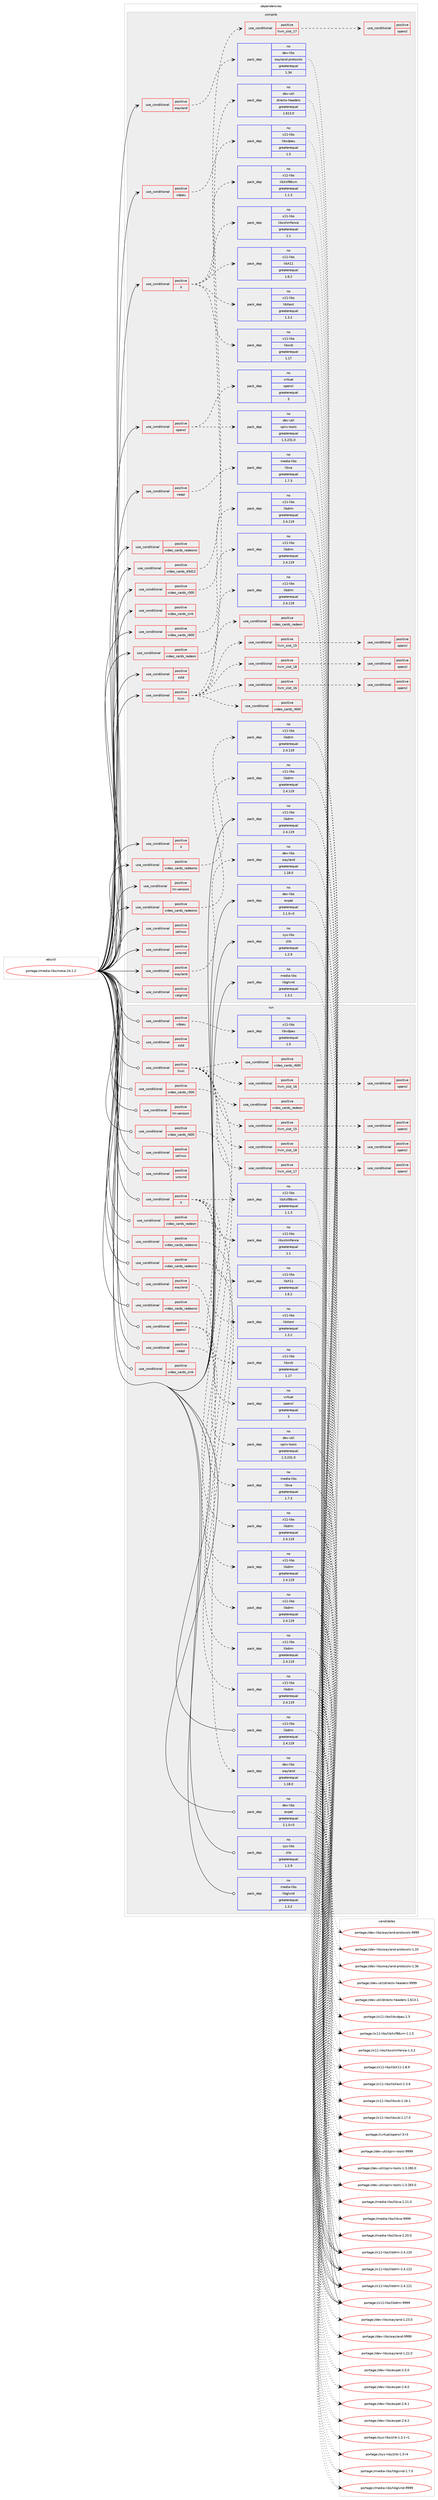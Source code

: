 digraph prolog {

# *************
# Graph options
# *************

newrank=true;
concentrate=true;
compound=true;
graph [rankdir=LR,fontname=Helvetica,fontsize=10,ranksep=1.5];#, ranksep=2.5, nodesep=0.2];
edge  [arrowhead=vee];
node  [fontname=Helvetica,fontsize=10];

# **********
# The ebuild
# **********

subgraph cluster_leftcol {
color=gray;
rank=same;
label=<<i>ebuild</i>>;
id [label="portage://media-libs/mesa-24.1.2", color=red, width=4, href="../media-libs/mesa-24.1.2.svg"];
}

# ****************
# The dependencies
# ****************

subgraph cluster_midcol {
color=gray;
label=<<i>dependencies</i>>;
subgraph cluster_compile {
fillcolor="#eeeeee";
style=filled;
label=<<i>compile</i>>;
subgraph cond74823 {
dependency157358 [label=<<TABLE BORDER="0" CELLBORDER="1" CELLSPACING="0" CELLPADDING="4"><TR><TD ROWSPAN="3" CELLPADDING="10">use_conditional</TD></TR><TR><TD>positive</TD></TR><TR><TD>X</TD></TR></TABLE>>, shape=none, color=red];
subgraph pack80219 {
dependency157359 [label=<<TABLE BORDER="0" CELLBORDER="1" CELLSPACING="0" CELLPADDING="4" WIDTH="220"><TR><TD ROWSPAN="6" CELLPADDING="30">pack_dep</TD></TR><TR><TD WIDTH="110">no</TD></TR><TR><TD>x11-libs</TD></TR><TR><TD>libX11</TD></TR><TR><TD>greaterequal</TD></TR><TR><TD>1.6.2</TD></TR></TABLE>>, shape=none, color=blue];
}
dependency157358:e -> dependency157359:w [weight=20,style="dashed",arrowhead="vee"];
subgraph pack80220 {
dependency157360 [label=<<TABLE BORDER="0" CELLBORDER="1" CELLSPACING="0" CELLPADDING="4" WIDTH="220"><TR><TD ROWSPAN="6" CELLPADDING="30">pack_dep</TD></TR><TR><TD WIDTH="110">no</TD></TR><TR><TD>x11-libs</TD></TR><TR><TD>libxshmfence</TD></TR><TR><TD>greaterequal</TD></TR><TR><TD>1.1</TD></TR></TABLE>>, shape=none, color=blue];
}
dependency157358:e -> dependency157360:w [weight=20,style="dashed",arrowhead="vee"];
subgraph pack80221 {
dependency157361 [label=<<TABLE BORDER="0" CELLBORDER="1" CELLSPACING="0" CELLPADDING="4" WIDTH="220"><TR><TD ROWSPAN="6" CELLPADDING="30">pack_dep</TD></TR><TR><TD WIDTH="110">no</TD></TR><TR><TD>x11-libs</TD></TR><TR><TD>libXext</TD></TR><TR><TD>greaterequal</TD></TR><TR><TD>1.3.2</TD></TR></TABLE>>, shape=none, color=blue];
}
dependency157358:e -> dependency157361:w [weight=20,style="dashed",arrowhead="vee"];
subgraph pack80222 {
dependency157362 [label=<<TABLE BORDER="0" CELLBORDER="1" CELLSPACING="0" CELLPADDING="4" WIDTH="220"><TR><TD ROWSPAN="6" CELLPADDING="30">pack_dep</TD></TR><TR><TD WIDTH="110">no</TD></TR><TR><TD>x11-libs</TD></TR><TR><TD>libXxf86vm</TD></TR><TR><TD>greaterequal</TD></TR><TR><TD>1.1.3</TD></TR></TABLE>>, shape=none, color=blue];
}
dependency157358:e -> dependency157362:w [weight=20,style="dashed",arrowhead="vee"];
subgraph pack80223 {
dependency157363 [label=<<TABLE BORDER="0" CELLBORDER="1" CELLSPACING="0" CELLPADDING="4" WIDTH="220"><TR><TD ROWSPAN="6" CELLPADDING="30">pack_dep</TD></TR><TR><TD WIDTH="110">no</TD></TR><TR><TD>x11-libs</TD></TR><TR><TD>libxcb</TD></TR><TR><TD>greaterequal</TD></TR><TR><TD>1.17</TD></TR></TABLE>>, shape=none, color=blue];
}
dependency157358:e -> dependency157363:w [weight=20,style="dashed",arrowhead="vee"];
# *** BEGIN UNKNOWN DEPENDENCY TYPE (TODO) ***
# dependency157358 -> package_dependency(portage://media-libs/mesa-24.1.2,install,no,x11-libs,libXfixes,none,[,,],[],[use(optenable(abi_x86_32),negative),use(optenable(abi_x86_64),negative),use(optenable(abi_x86_x32),negative),use(optenable(abi_mips_n32),negative),use(optenable(abi_mips_n64),negative),use(optenable(abi_mips_o32),negative),use(optenable(abi_s390_32),negative),use(optenable(abi_s390_64),negative)])
# *** END UNKNOWN DEPENDENCY TYPE (TODO) ***

# *** BEGIN UNKNOWN DEPENDENCY TYPE (TODO) ***
# dependency157358 -> package_dependency(portage://media-libs/mesa-24.1.2,install,no,x11-libs,xcb-util-keysyms,none,[,,],[],[use(optenable(abi_x86_32),negative),use(optenable(abi_x86_64),negative),use(optenable(abi_x86_x32),negative),use(optenable(abi_mips_n32),negative),use(optenable(abi_mips_n64),negative),use(optenable(abi_mips_o32),negative),use(optenable(abi_s390_32),negative),use(optenable(abi_s390_64),negative)])
# *** END UNKNOWN DEPENDENCY TYPE (TODO) ***

}
id:e -> dependency157358:w [weight=20,style="solid",arrowhead="vee"];
subgraph cond74824 {
dependency157364 [label=<<TABLE BORDER="0" CELLBORDER="1" CELLSPACING="0" CELLPADDING="4"><TR><TD ROWSPAN="3" CELLPADDING="10">use_conditional</TD></TR><TR><TD>positive</TD></TR><TR><TD>X</TD></TR></TABLE>>, shape=none, color=red];
# *** BEGIN UNKNOWN DEPENDENCY TYPE (TODO) ***
# dependency157364 -> package_dependency(portage://media-libs/mesa-24.1.2,install,no,x11-libs,libXrandr,none,[,,],[],[use(optenable(abi_x86_32),negative),use(optenable(abi_x86_64),negative),use(optenable(abi_x86_x32),negative),use(optenable(abi_mips_n32),negative),use(optenable(abi_mips_n64),negative),use(optenable(abi_mips_o32),negative),use(optenable(abi_s390_32),negative),use(optenable(abi_s390_64),negative)])
# *** END UNKNOWN DEPENDENCY TYPE (TODO) ***

# *** BEGIN UNKNOWN DEPENDENCY TYPE (TODO) ***
# dependency157364 -> package_dependency(portage://media-libs/mesa-24.1.2,install,no,x11-base,xorg-proto,none,[,,],[],[])
# *** END UNKNOWN DEPENDENCY TYPE (TODO) ***

}
id:e -> dependency157364:w [weight=20,style="solid",arrowhead="vee"];
subgraph cond74825 {
dependency157365 [label=<<TABLE BORDER="0" CELLBORDER="1" CELLSPACING="0" CELLPADDING="4"><TR><TD ROWSPAN="3" CELLPADDING="10">use_conditional</TD></TR><TR><TD>positive</TD></TR><TR><TD>llvm</TD></TR></TABLE>>, shape=none, color=red];
subgraph cond74826 {
dependency157366 [label=<<TABLE BORDER="0" CELLBORDER="1" CELLSPACING="0" CELLPADDING="4"><TR><TD ROWSPAN="3" CELLPADDING="10">use_conditional</TD></TR><TR><TD>positive</TD></TR><TR><TD>llvm_slot_15</TD></TR></TABLE>>, shape=none, color=red];
# *** BEGIN UNKNOWN DEPENDENCY TYPE (TODO) ***
# dependency157366 -> package_dependency(portage://media-libs/mesa-24.1.2,install,no,sys-devel,llvm,none,[,,],[slot(15)],[use(enable(llvm_targets_AMDGPU),positive),use(optenable(abi_x86_32),negative),use(optenable(abi_x86_64),negative),use(optenable(abi_x86_x32),negative),use(optenable(abi_mips_n32),negative),use(optenable(abi_mips_n64),negative),use(optenable(abi_mips_o32),negative),use(optenable(abi_s390_32),negative),use(optenable(abi_s390_64),negative)])
# *** END UNKNOWN DEPENDENCY TYPE (TODO) ***

subgraph cond74827 {
dependency157367 [label=<<TABLE BORDER="0" CELLBORDER="1" CELLSPACING="0" CELLPADDING="4"><TR><TD ROWSPAN="3" CELLPADDING="10">use_conditional</TD></TR><TR><TD>positive</TD></TR><TR><TD>opencl</TD></TR></TABLE>>, shape=none, color=red];
# *** BEGIN UNKNOWN DEPENDENCY TYPE (TODO) ***
# dependency157367 -> package_dependency(portage://media-libs/mesa-24.1.2,install,no,dev-util,spirv-llvm-translator,none,[,,],[slot(15)],[])
# *** END UNKNOWN DEPENDENCY TYPE (TODO) ***

# *** BEGIN UNKNOWN DEPENDENCY TYPE (TODO) ***
# dependency157367 -> package_dependency(portage://media-libs/mesa-24.1.2,install,no,sys-devel,clang,none,[,,],[slot(15)],[use(enable(llvm_targets_AMDGPU),positive),use(optenable(abi_x86_32),negative),use(optenable(abi_x86_64),negative),use(optenable(abi_x86_x32),negative),use(optenable(abi_mips_n32),negative),use(optenable(abi_mips_n64),negative),use(optenable(abi_mips_o32),negative),use(optenable(abi_s390_32),negative),use(optenable(abi_s390_64),negative)])
# *** END UNKNOWN DEPENDENCY TYPE (TODO) ***

}
dependency157366:e -> dependency157367:w [weight=20,style="dashed",arrowhead="vee"];
}
dependency157365:e -> dependency157366:w [weight=20,style="dashed",arrowhead="vee"];
subgraph cond74828 {
dependency157368 [label=<<TABLE BORDER="0" CELLBORDER="1" CELLSPACING="0" CELLPADDING="4"><TR><TD ROWSPAN="3" CELLPADDING="10">use_conditional</TD></TR><TR><TD>positive</TD></TR><TR><TD>llvm_slot_16</TD></TR></TABLE>>, shape=none, color=red];
# *** BEGIN UNKNOWN DEPENDENCY TYPE (TODO) ***
# dependency157368 -> package_dependency(portage://media-libs/mesa-24.1.2,install,no,sys-devel,llvm,none,[,,],[slot(16)],[use(enable(llvm_targets_AMDGPU),positive),use(optenable(abi_x86_32),negative),use(optenable(abi_x86_64),negative),use(optenable(abi_x86_x32),negative),use(optenable(abi_mips_n32),negative),use(optenable(abi_mips_n64),negative),use(optenable(abi_mips_o32),negative),use(optenable(abi_s390_32),negative),use(optenable(abi_s390_64),negative)])
# *** END UNKNOWN DEPENDENCY TYPE (TODO) ***

subgraph cond74829 {
dependency157369 [label=<<TABLE BORDER="0" CELLBORDER="1" CELLSPACING="0" CELLPADDING="4"><TR><TD ROWSPAN="3" CELLPADDING="10">use_conditional</TD></TR><TR><TD>positive</TD></TR><TR><TD>opencl</TD></TR></TABLE>>, shape=none, color=red];
# *** BEGIN UNKNOWN DEPENDENCY TYPE (TODO) ***
# dependency157369 -> package_dependency(portage://media-libs/mesa-24.1.2,install,no,dev-util,spirv-llvm-translator,none,[,,],[slot(16)],[])
# *** END UNKNOWN DEPENDENCY TYPE (TODO) ***

# *** BEGIN UNKNOWN DEPENDENCY TYPE (TODO) ***
# dependency157369 -> package_dependency(portage://media-libs/mesa-24.1.2,install,no,sys-devel,clang,none,[,,],[slot(16)],[use(enable(llvm_targets_AMDGPU),positive),use(optenable(abi_x86_32),negative),use(optenable(abi_x86_64),negative),use(optenable(abi_x86_x32),negative),use(optenable(abi_mips_n32),negative),use(optenable(abi_mips_n64),negative),use(optenable(abi_mips_o32),negative),use(optenable(abi_s390_32),negative),use(optenable(abi_s390_64),negative)])
# *** END UNKNOWN DEPENDENCY TYPE (TODO) ***

}
dependency157368:e -> dependency157369:w [weight=20,style="dashed",arrowhead="vee"];
}
dependency157365:e -> dependency157368:w [weight=20,style="dashed",arrowhead="vee"];
subgraph cond74830 {
dependency157370 [label=<<TABLE BORDER="0" CELLBORDER="1" CELLSPACING="0" CELLPADDING="4"><TR><TD ROWSPAN="3" CELLPADDING="10">use_conditional</TD></TR><TR><TD>positive</TD></TR><TR><TD>llvm_slot_17</TD></TR></TABLE>>, shape=none, color=red];
# *** BEGIN UNKNOWN DEPENDENCY TYPE (TODO) ***
# dependency157370 -> package_dependency(portage://media-libs/mesa-24.1.2,install,no,sys-devel,llvm,none,[,,],[slot(17)],[use(enable(llvm_targets_AMDGPU),positive),use(optenable(abi_x86_32),negative),use(optenable(abi_x86_64),negative),use(optenable(abi_x86_x32),negative),use(optenable(abi_mips_n32),negative),use(optenable(abi_mips_n64),negative),use(optenable(abi_mips_o32),negative),use(optenable(abi_s390_32),negative),use(optenable(abi_s390_64),negative)])
# *** END UNKNOWN DEPENDENCY TYPE (TODO) ***

subgraph cond74831 {
dependency157371 [label=<<TABLE BORDER="0" CELLBORDER="1" CELLSPACING="0" CELLPADDING="4"><TR><TD ROWSPAN="3" CELLPADDING="10">use_conditional</TD></TR><TR><TD>positive</TD></TR><TR><TD>opencl</TD></TR></TABLE>>, shape=none, color=red];
# *** BEGIN UNKNOWN DEPENDENCY TYPE (TODO) ***
# dependency157371 -> package_dependency(portage://media-libs/mesa-24.1.2,install,no,dev-util,spirv-llvm-translator,none,[,,],[slot(17)],[])
# *** END UNKNOWN DEPENDENCY TYPE (TODO) ***

# *** BEGIN UNKNOWN DEPENDENCY TYPE (TODO) ***
# dependency157371 -> package_dependency(portage://media-libs/mesa-24.1.2,install,no,sys-devel,clang,none,[,,],[slot(17)],[use(enable(llvm_targets_AMDGPU),positive),use(optenable(abi_x86_32),negative),use(optenable(abi_x86_64),negative),use(optenable(abi_x86_x32),negative),use(optenable(abi_mips_n32),negative),use(optenable(abi_mips_n64),negative),use(optenable(abi_mips_o32),negative),use(optenable(abi_s390_32),negative),use(optenable(abi_s390_64),negative)])
# *** END UNKNOWN DEPENDENCY TYPE (TODO) ***

}
dependency157370:e -> dependency157371:w [weight=20,style="dashed",arrowhead="vee"];
}
dependency157365:e -> dependency157370:w [weight=20,style="dashed",arrowhead="vee"];
subgraph cond74832 {
dependency157372 [label=<<TABLE BORDER="0" CELLBORDER="1" CELLSPACING="0" CELLPADDING="4"><TR><TD ROWSPAN="3" CELLPADDING="10">use_conditional</TD></TR><TR><TD>positive</TD></TR><TR><TD>llvm_slot_18</TD></TR></TABLE>>, shape=none, color=red];
# *** BEGIN UNKNOWN DEPENDENCY TYPE (TODO) ***
# dependency157372 -> package_dependency(portage://media-libs/mesa-24.1.2,install,no,sys-devel,llvm,none,[,,],[slot(18)],[use(enable(llvm_targets_AMDGPU),positive),use(optenable(abi_x86_32),negative),use(optenable(abi_x86_64),negative),use(optenable(abi_x86_x32),negative),use(optenable(abi_mips_n32),negative),use(optenable(abi_mips_n64),negative),use(optenable(abi_mips_o32),negative),use(optenable(abi_s390_32),negative),use(optenable(abi_s390_64),negative)])
# *** END UNKNOWN DEPENDENCY TYPE (TODO) ***

subgraph cond74833 {
dependency157373 [label=<<TABLE BORDER="0" CELLBORDER="1" CELLSPACING="0" CELLPADDING="4"><TR><TD ROWSPAN="3" CELLPADDING="10">use_conditional</TD></TR><TR><TD>positive</TD></TR><TR><TD>opencl</TD></TR></TABLE>>, shape=none, color=red];
# *** BEGIN UNKNOWN DEPENDENCY TYPE (TODO) ***
# dependency157373 -> package_dependency(portage://media-libs/mesa-24.1.2,install,no,dev-util,spirv-llvm-translator,none,[,,],[slot(18)],[])
# *** END UNKNOWN DEPENDENCY TYPE (TODO) ***

# *** BEGIN UNKNOWN DEPENDENCY TYPE (TODO) ***
# dependency157373 -> package_dependency(portage://media-libs/mesa-24.1.2,install,no,sys-devel,clang,none,[,,],[slot(18)],[use(enable(llvm_targets_AMDGPU),positive),use(optenable(abi_x86_32),negative),use(optenable(abi_x86_64),negative),use(optenable(abi_x86_x32),negative),use(optenable(abi_mips_n32),negative),use(optenable(abi_mips_n64),negative),use(optenable(abi_mips_o32),negative),use(optenable(abi_s390_32),negative),use(optenable(abi_s390_64),negative)])
# *** END UNKNOWN DEPENDENCY TYPE (TODO) ***

}
dependency157372:e -> dependency157373:w [weight=20,style="dashed",arrowhead="vee"];
}
dependency157365:e -> dependency157372:w [weight=20,style="dashed",arrowhead="vee"];
subgraph cond74834 {
dependency157374 [label=<<TABLE BORDER="0" CELLBORDER="1" CELLSPACING="0" CELLPADDING="4"><TR><TD ROWSPAN="3" CELLPADDING="10">use_conditional</TD></TR><TR><TD>positive</TD></TR><TR><TD>video_cards_r600</TD></TR></TABLE>>, shape=none, color=red];
# *** BEGIN UNKNOWN DEPENDENCY TYPE (TODO) ***
# dependency157374 -> package_dependency(portage://media-libs/mesa-24.1.2,install,no,virtual,libelf,none,[,,],[slot(0),equal],[use(optenable(abi_x86_32),negative),use(optenable(abi_x86_64),negative),use(optenable(abi_x86_x32),negative),use(optenable(abi_mips_n32),negative),use(optenable(abi_mips_n64),negative),use(optenable(abi_mips_o32),negative),use(optenable(abi_s390_32),negative),use(optenable(abi_s390_64),negative)])
# *** END UNKNOWN DEPENDENCY TYPE (TODO) ***

}
dependency157365:e -> dependency157374:w [weight=20,style="dashed",arrowhead="vee"];
subgraph cond74835 {
dependency157375 [label=<<TABLE BORDER="0" CELLBORDER="1" CELLSPACING="0" CELLPADDING="4"><TR><TD ROWSPAN="3" CELLPADDING="10">use_conditional</TD></TR><TR><TD>positive</TD></TR><TR><TD>video_cards_radeon</TD></TR></TABLE>>, shape=none, color=red];
# *** BEGIN UNKNOWN DEPENDENCY TYPE (TODO) ***
# dependency157375 -> package_dependency(portage://media-libs/mesa-24.1.2,install,no,virtual,libelf,none,[,,],[slot(0),equal],[use(optenable(abi_x86_32),negative),use(optenable(abi_x86_64),negative),use(optenable(abi_x86_x32),negative),use(optenable(abi_mips_n32),negative),use(optenable(abi_mips_n64),negative),use(optenable(abi_mips_o32),negative),use(optenable(abi_s390_32),negative),use(optenable(abi_s390_64),negative)])
# *** END UNKNOWN DEPENDENCY TYPE (TODO) ***

}
dependency157365:e -> dependency157375:w [weight=20,style="dashed",arrowhead="vee"];
}
id:e -> dependency157365:w [weight=20,style="solid",arrowhead="vee"];
subgraph cond74836 {
dependency157376 [label=<<TABLE BORDER="0" CELLBORDER="1" CELLSPACING="0" CELLPADDING="4"><TR><TD ROWSPAN="3" CELLPADDING="10">use_conditional</TD></TR><TR><TD>positive</TD></TR><TR><TD>lm-sensors</TD></TR></TABLE>>, shape=none, color=red];
# *** BEGIN UNKNOWN DEPENDENCY TYPE (TODO) ***
# dependency157376 -> package_dependency(portage://media-libs/mesa-24.1.2,install,no,sys-apps,lm-sensors,none,[,,],any_same_slot,[use(optenable(abi_x86_32),negative),use(optenable(abi_x86_64),negative),use(optenable(abi_x86_x32),negative),use(optenable(abi_mips_n32),negative),use(optenable(abi_mips_n64),negative),use(optenable(abi_mips_o32),negative),use(optenable(abi_s390_32),negative),use(optenable(abi_s390_64),negative)])
# *** END UNKNOWN DEPENDENCY TYPE (TODO) ***

}
id:e -> dependency157376:w [weight=20,style="solid",arrowhead="vee"];
subgraph cond74837 {
dependency157377 [label=<<TABLE BORDER="0" CELLBORDER="1" CELLSPACING="0" CELLPADDING="4"><TR><TD ROWSPAN="3" CELLPADDING="10">use_conditional</TD></TR><TR><TD>positive</TD></TR><TR><TD>opencl</TD></TR></TABLE>>, shape=none, color=red];
subgraph pack80224 {
dependency157378 [label=<<TABLE BORDER="0" CELLBORDER="1" CELLSPACING="0" CELLPADDING="4" WIDTH="220"><TR><TD ROWSPAN="6" CELLPADDING="30">pack_dep</TD></TR><TR><TD WIDTH="110">no</TD></TR><TR><TD>virtual</TD></TR><TR><TD>opencl</TD></TR><TR><TD>greaterequal</TD></TR><TR><TD>3</TD></TR></TABLE>>, shape=none, color=blue];
}
dependency157377:e -> dependency157378:w [weight=20,style="dashed",arrowhead="vee"];
# *** BEGIN UNKNOWN DEPENDENCY TYPE (TODO) ***
# dependency157377 -> package_dependency(portage://media-libs/mesa-24.1.2,install,no,dev-libs,libclc,none,[,,],[],[use(enable(spirv),negative)])
# *** END UNKNOWN DEPENDENCY TYPE (TODO) ***

subgraph pack80225 {
dependency157379 [label=<<TABLE BORDER="0" CELLBORDER="1" CELLSPACING="0" CELLPADDING="4" WIDTH="220"><TR><TD ROWSPAN="6" CELLPADDING="30">pack_dep</TD></TR><TR><TD WIDTH="110">no</TD></TR><TR><TD>dev-util</TD></TR><TR><TD>spirv-tools</TD></TR><TR><TD>greaterequal</TD></TR><TR><TD>1.3.231.0</TD></TR></TABLE>>, shape=none, color=blue];
}
dependency157377:e -> dependency157379:w [weight=20,style="dashed",arrowhead="vee"];
# *** BEGIN UNKNOWN DEPENDENCY TYPE (TODO) ***
# dependency157377 -> package_dependency(portage://media-libs/mesa-24.1.2,install,no,virtual,libelf,none,[,,],[slot(0),equal],[])
# *** END UNKNOWN DEPENDENCY TYPE (TODO) ***

}
id:e -> dependency157377:w [weight=20,style="solid",arrowhead="vee"];
subgraph cond74838 {
dependency157380 [label=<<TABLE BORDER="0" CELLBORDER="1" CELLSPACING="0" CELLPADDING="4"><TR><TD ROWSPAN="3" CELLPADDING="10">use_conditional</TD></TR><TR><TD>positive</TD></TR><TR><TD>selinux</TD></TR></TABLE>>, shape=none, color=red];
# *** BEGIN UNKNOWN DEPENDENCY TYPE (TODO) ***
# dependency157380 -> package_dependency(portage://media-libs/mesa-24.1.2,install,no,sys-libs,libselinux,none,[,,],[],[use(optenable(abi_x86_32),negative),use(optenable(abi_x86_64),negative),use(optenable(abi_x86_x32),negative),use(optenable(abi_mips_n32),negative),use(optenable(abi_mips_n64),negative),use(optenable(abi_mips_o32),negative),use(optenable(abi_s390_32),negative),use(optenable(abi_s390_64),negative)])
# *** END UNKNOWN DEPENDENCY TYPE (TODO) ***

}
id:e -> dependency157380:w [weight=20,style="solid",arrowhead="vee"];
subgraph cond74839 {
dependency157381 [label=<<TABLE BORDER="0" CELLBORDER="1" CELLSPACING="0" CELLPADDING="4"><TR><TD ROWSPAN="3" CELLPADDING="10">use_conditional</TD></TR><TR><TD>positive</TD></TR><TR><TD>unwind</TD></TR></TABLE>>, shape=none, color=red];
# *** BEGIN UNKNOWN DEPENDENCY TYPE (TODO) ***
# dependency157381 -> package_dependency(portage://media-libs/mesa-24.1.2,install,no,sys-libs,libunwind,none,[,,],[],[use(optenable(abi_x86_32),negative),use(optenable(abi_x86_64),negative),use(optenable(abi_x86_x32),negative),use(optenable(abi_mips_n32),negative),use(optenable(abi_mips_n64),negative),use(optenable(abi_mips_o32),negative),use(optenable(abi_s390_32),negative),use(optenable(abi_s390_64),negative)])
# *** END UNKNOWN DEPENDENCY TYPE (TODO) ***

}
id:e -> dependency157381:w [weight=20,style="solid",arrowhead="vee"];
subgraph cond74840 {
dependency157382 [label=<<TABLE BORDER="0" CELLBORDER="1" CELLSPACING="0" CELLPADDING="4"><TR><TD ROWSPAN="3" CELLPADDING="10">use_conditional</TD></TR><TR><TD>positive</TD></TR><TR><TD>vaapi</TD></TR></TABLE>>, shape=none, color=red];
subgraph pack80226 {
dependency157383 [label=<<TABLE BORDER="0" CELLBORDER="1" CELLSPACING="0" CELLPADDING="4" WIDTH="220"><TR><TD ROWSPAN="6" CELLPADDING="30">pack_dep</TD></TR><TR><TD WIDTH="110">no</TD></TR><TR><TD>media-libs</TD></TR><TR><TD>libva</TD></TR><TR><TD>greaterequal</TD></TR><TR><TD>1.7.3</TD></TR></TABLE>>, shape=none, color=blue];
}
dependency157382:e -> dependency157383:w [weight=20,style="dashed",arrowhead="vee"];
}
id:e -> dependency157382:w [weight=20,style="solid",arrowhead="vee"];
subgraph cond74841 {
dependency157384 [label=<<TABLE BORDER="0" CELLBORDER="1" CELLSPACING="0" CELLPADDING="4"><TR><TD ROWSPAN="3" CELLPADDING="10">use_conditional</TD></TR><TR><TD>positive</TD></TR><TR><TD>valgrind</TD></TR></TABLE>>, shape=none, color=red];
# *** BEGIN UNKNOWN DEPENDENCY TYPE (TODO) ***
# dependency157384 -> package_dependency(portage://media-libs/mesa-24.1.2,install,no,dev-debug,valgrind,none,[,,],[],[])
# *** END UNKNOWN DEPENDENCY TYPE (TODO) ***

}
id:e -> dependency157384:w [weight=20,style="solid",arrowhead="vee"];
subgraph cond74842 {
dependency157385 [label=<<TABLE BORDER="0" CELLBORDER="1" CELLSPACING="0" CELLPADDING="4"><TR><TD ROWSPAN="3" CELLPADDING="10">use_conditional</TD></TR><TR><TD>positive</TD></TR><TR><TD>vdpau</TD></TR></TABLE>>, shape=none, color=red];
subgraph pack80227 {
dependency157386 [label=<<TABLE BORDER="0" CELLBORDER="1" CELLSPACING="0" CELLPADDING="4" WIDTH="220"><TR><TD ROWSPAN="6" CELLPADDING="30">pack_dep</TD></TR><TR><TD WIDTH="110">no</TD></TR><TR><TD>x11-libs</TD></TR><TR><TD>libvdpau</TD></TR><TR><TD>greaterequal</TD></TR><TR><TD>1.5</TD></TR></TABLE>>, shape=none, color=blue];
}
dependency157385:e -> dependency157386:w [weight=20,style="dashed",arrowhead="vee"];
}
id:e -> dependency157385:w [weight=20,style="solid",arrowhead="vee"];
subgraph cond74843 {
dependency157387 [label=<<TABLE BORDER="0" CELLBORDER="1" CELLSPACING="0" CELLPADDING="4"><TR><TD ROWSPAN="3" CELLPADDING="10">use_conditional</TD></TR><TR><TD>positive</TD></TR><TR><TD>video_cards_d3d12</TD></TR></TABLE>>, shape=none, color=red];
subgraph pack80228 {
dependency157388 [label=<<TABLE BORDER="0" CELLBORDER="1" CELLSPACING="0" CELLPADDING="4" WIDTH="220"><TR><TD ROWSPAN="6" CELLPADDING="30">pack_dep</TD></TR><TR><TD WIDTH="110">no</TD></TR><TR><TD>dev-util</TD></TR><TR><TD>directx-headers</TD></TR><TR><TD>greaterequal</TD></TR><TR><TD>1.613.0</TD></TR></TABLE>>, shape=none, color=blue];
}
dependency157387:e -> dependency157388:w [weight=20,style="dashed",arrowhead="vee"];
}
id:e -> dependency157387:w [weight=20,style="solid",arrowhead="vee"];
subgraph cond74844 {
dependency157389 [label=<<TABLE BORDER="0" CELLBORDER="1" CELLSPACING="0" CELLPADDING="4"><TR><TD ROWSPAN="3" CELLPADDING="10">use_conditional</TD></TR><TR><TD>positive</TD></TR><TR><TD>video_cards_r300</TD></TR></TABLE>>, shape=none, color=red];
subgraph pack80229 {
dependency157390 [label=<<TABLE BORDER="0" CELLBORDER="1" CELLSPACING="0" CELLPADDING="4" WIDTH="220"><TR><TD ROWSPAN="6" CELLPADDING="30">pack_dep</TD></TR><TR><TD WIDTH="110">no</TD></TR><TR><TD>x11-libs</TD></TR><TR><TD>libdrm</TD></TR><TR><TD>greaterequal</TD></TR><TR><TD>2.4.119</TD></TR></TABLE>>, shape=none, color=blue];
}
dependency157389:e -> dependency157390:w [weight=20,style="dashed",arrowhead="vee"];
}
id:e -> dependency157389:w [weight=20,style="solid",arrowhead="vee"];
subgraph cond74845 {
dependency157391 [label=<<TABLE BORDER="0" CELLBORDER="1" CELLSPACING="0" CELLPADDING="4"><TR><TD ROWSPAN="3" CELLPADDING="10">use_conditional</TD></TR><TR><TD>positive</TD></TR><TR><TD>video_cards_r600</TD></TR></TABLE>>, shape=none, color=red];
subgraph pack80230 {
dependency157392 [label=<<TABLE BORDER="0" CELLBORDER="1" CELLSPACING="0" CELLPADDING="4" WIDTH="220"><TR><TD ROWSPAN="6" CELLPADDING="30">pack_dep</TD></TR><TR><TD WIDTH="110">no</TD></TR><TR><TD>x11-libs</TD></TR><TR><TD>libdrm</TD></TR><TR><TD>greaterequal</TD></TR><TR><TD>2.4.119</TD></TR></TABLE>>, shape=none, color=blue];
}
dependency157391:e -> dependency157392:w [weight=20,style="dashed",arrowhead="vee"];
}
id:e -> dependency157391:w [weight=20,style="solid",arrowhead="vee"];
subgraph cond74846 {
dependency157393 [label=<<TABLE BORDER="0" CELLBORDER="1" CELLSPACING="0" CELLPADDING="4"><TR><TD ROWSPAN="3" CELLPADDING="10">use_conditional</TD></TR><TR><TD>positive</TD></TR><TR><TD>video_cards_radeon</TD></TR></TABLE>>, shape=none, color=red];
subgraph pack80231 {
dependency157394 [label=<<TABLE BORDER="0" CELLBORDER="1" CELLSPACING="0" CELLPADDING="4" WIDTH="220"><TR><TD ROWSPAN="6" CELLPADDING="30">pack_dep</TD></TR><TR><TD WIDTH="110">no</TD></TR><TR><TD>x11-libs</TD></TR><TR><TD>libdrm</TD></TR><TR><TD>greaterequal</TD></TR><TR><TD>2.4.119</TD></TR></TABLE>>, shape=none, color=blue];
}
dependency157393:e -> dependency157394:w [weight=20,style="dashed",arrowhead="vee"];
}
id:e -> dependency157393:w [weight=20,style="solid",arrowhead="vee"];
subgraph cond74847 {
dependency157395 [label=<<TABLE BORDER="0" CELLBORDER="1" CELLSPACING="0" CELLPADDING="4"><TR><TD ROWSPAN="3" CELLPADDING="10">use_conditional</TD></TR><TR><TD>positive</TD></TR><TR><TD>video_cards_radeonsi</TD></TR></TABLE>>, shape=none, color=red];
# *** BEGIN UNKNOWN DEPENDENCY TYPE (TODO) ***
# dependency157395 -> package_dependency(portage://media-libs/mesa-24.1.2,install,no,virtual,libelf,none,[,,],[slot(0),equal],[use(optenable(abi_x86_32),negative),use(optenable(abi_x86_64),negative),use(optenable(abi_x86_x32),negative),use(optenable(abi_mips_n32),negative),use(optenable(abi_mips_n64),negative),use(optenable(abi_mips_o32),negative),use(optenable(abi_s390_32),negative),use(optenable(abi_s390_64),negative)])
# *** END UNKNOWN DEPENDENCY TYPE (TODO) ***

}
id:e -> dependency157395:w [weight=20,style="solid",arrowhead="vee"];
subgraph cond74848 {
dependency157396 [label=<<TABLE BORDER="0" CELLBORDER="1" CELLSPACING="0" CELLPADDING="4"><TR><TD ROWSPAN="3" CELLPADDING="10">use_conditional</TD></TR><TR><TD>positive</TD></TR><TR><TD>video_cards_radeonsi</TD></TR></TABLE>>, shape=none, color=red];
subgraph pack80232 {
dependency157397 [label=<<TABLE BORDER="0" CELLBORDER="1" CELLSPACING="0" CELLPADDING="4" WIDTH="220"><TR><TD ROWSPAN="6" CELLPADDING="30">pack_dep</TD></TR><TR><TD WIDTH="110">no</TD></TR><TR><TD>x11-libs</TD></TR><TR><TD>libdrm</TD></TR><TR><TD>greaterequal</TD></TR><TR><TD>2.4.119</TD></TR></TABLE>>, shape=none, color=blue];
}
dependency157396:e -> dependency157397:w [weight=20,style="dashed",arrowhead="vee"];
}
id:e -> dependency157396:w [weight=20,style="solid",arrowhead="vee"];
subgraph cond74849 {
dependency157398 [label=<<TABLE BORDER="0" CELLBORDER="1" CELLSPACING="0" CELLPADDING="4"><TR><TD ROWSPAN="3" CELLPADDING="10">use_conditional</TD></TR><TR><TD>positive</TD></TR><TR><TD>video_cards_radeonsi</TD></TR></TABLE>>, shape=none, color=red];
subgraph pack80233 {
dependency157399 [label=<<TABLE BORDER="0" CELLBORDER="1" CELLSPACING="0" CELLPADDING="4" WIDTH="220"><TR><TD ROWSPAN="6" CELLPADDING="30">pack_dep</TD></TR><TR><TD WIDTH="110">no</TD></TR><TR><TD>x11-libs</TD></TR><TR><TD>libdrm</TD></TR><TR><TD>greaterequal</TD></TR><TR><TD>2.4.119</TD></TR></TABLE>>, shape=none, color=blue];
}
dependency157398:e -> dependency157399:w [weight=20,style="dashed",arrowhead="vee"];
}
id:e -> dependency157398:w [weight=20,style="solid",arrowhead="vee"];
subgraph cond74850 {
dependency157400 [label=<<TABLE BORDER="0" CELLBORDER="1" CELLSPACING="0" CELLPADDING="4"><TR><TD ROWSPAN="3" CELLPADDING="10">use_conditional</TD></TR><TR><TD>positive</TD></TR><TR><TD>video_cards_zink</TD></TR></TABLE>>, shape=none, color=red];
# *** BEGIN UNKNOWN DEPENDENCY TYPE (TODO) ***
# dependency157400 -> package_dependency(portage://media-libs/mesa-24.1.2,install,no,media-libs,vulkan-loader,none,[,,],any_same_slot,[use(optenable(abi_x86_32),negative),use(optenable(abi_x86_64),negative),use(optenable(abi_x86_x32),negative),use(optenable(abi_mips_n32),negative),use(optenable(abi_mips_n64),negative),use(optenable(abi_mips_o32),negative),use(optenable(abi_s390_32),negative),use(optenable(abi_s390_64),negative)])
# *** END UNKNOWN DEPENDENCY TYPE (TODO) ***

}
id:e -> dependency157400:w [weight=20,style="solid",arrowhead="vee"];
subgraph cond74851 {
dependency157401 [label=<<TABLE BORDER="0" CELLBORDER="1" CELLSPACING="0" CELLPADDING="4"><TR><TD ROWSPAN="3" CELLPADDING="10">use_conditional</TD></TR><TR><TD>positive</TD></TR><TR><TD>wayland</TD></TR></TABLE>>, shape=none, color=red];
subgraph pack80234 {
dependency157402 [label=<<TABLE BORDER="0" CELLBORDER="1" CELLSPACING="0" CELLPADDING="4" WIDTH="220"><TR><TD ROWSPAN="6" CELLPADDING="30">pack_dep</TD></TR><TR><TD WIDTH="110">no</TD></TR><TR><TD>dev-libs</TD></TR><TR><TD>wayland</TD></TR><TR><TD>greaterequal</TD></TR><TR><TD>1.18.0</TD></TR></TABLE>>, shape=none, color=blue];
}
dependency157401:e -> dependency157402:w [weight=20,style="dashed",arrowhead="vee"];
}
id:e -> dependency157401:w [weight=20,style="solid",arrowhead="vee"];
subgraph cond74852 {
dependency157403 [label=<<TABLE BORDER="0" CELLBORDER="1" CELLSPACING="0" CELLPADDING="4"><TR><TD ROWSPAN="3" CELLPADDING="10">use_conditional</TD></TR><TR><TD>positive</TD></TR><TR><TD>wayland</TD></TR></TABLE>>, shape=none, color=red];
subgraph pack80235 {
dependency157404 [label=<<TABLE BORDER="0" CELLBORDER="1" CELLSPACING="0" CELLPADDING="4" WIDTH="220"><TR><TD ROWSPAN="6" CELLPADDING="30">pack_dep</TD></TR><TR><TD WIDTH="110">no</TD></TR><TR><TD>dev-libs</TD></TR><TR><TD>wayland-protocols</TD></TR><TR><TD>greaterequal</TD></TR><TR><TD>1.34</TD></TR></TABLE>>, shape=none, color=blue];
}
dependency157403:e -> dependency157404:w [weight=20,style="dashed",arrowhead="vee"];
}
id:e -> dependency157403:w [weight=20,style="solid",arrowhead="vee"];
subgraph cond74853 {
dependency157405 [label=<<TABLE BORDER="0" CELLBORDER="1" CELLSPACING="0" CELLPADDING="4"><TR><TD ROWSPAN="3" CELLPADDING="10">use_conditional</TD></TR><TR><TD>positive</TD></TR><TR><TD>zstd</TD></TR></TABLE>>, shape=none, color=red];
# *** BEGIN UNKNOWN DEPENDENCY TYPE (TODO) ***
# dependency157405 -> package_dependency(portage://media-libs/mesa-24.1.2,install,no,app-arch,zstd,none,[,,],any_same_slot,[use(optenable(abi_x86_32),negative),use(optenable(abi_x86_64),negative),use(optenable(abi_x86_x32),negative),use(optenable(abi_mips_n32),negative),use(optenable(abi_mips_n64),negative),use(optenable(abi_mips_o32),negative),use(optenable(abi_s390_32),negative),use(optenable(abi_s390_64),negative)])
# *** END UNKNOWN DEPENDENCY TYPE (TODO) ***

}
id:e -> dependency157405:w [weight=20,style="solid",arrowhead="vee"];
subgraph pack80236 {
dependency157406 [label=<<TABLE BORDER="0" CELLBORDER="1" CELLSPACING="0" CELLPADDING="4" WIDTH="220"><TR><TD ROWSPAN="6" CELLPADDING="30">pack_dep</TD></TR><TR><TD WIDTH="110">no</TD></TR><TR><TD>dev-libs</TD></TR><TR><TD>expat</TD></TR><TR><TD>greaterequal</TD></TR><TR><TD>2.1.0-r3</TD></TR></TABLE>>, shape=none, color=blue];
}
id:e -> dependency157406:w [weight=20,style="solid",arrowhead="vee"];
subgraph pack80237 {
dependency157407 [label=<<TABLE BORDER="0" CELLBORDER="1" CELLSPACING="0" CELLPADDING="4" WIDTH="220"><TR><TD ROWSPAN="6" CELLPADDING="30">pack_dep</TD></TR><TR><TD WIDTH="110">no</TD></TR><TR><TD>media-libs</TD></TR><TR><TD>libglvnd</TD></TR><TR><TD>greaterequal</TD></TR><TR><TD>1.3.2</TD></TR></TABLE>>, shape=none, color=blue];
}
id:e -> dependency157407:w [weight=20,style="solid",arrowhead="vee"];
subgraph pack80238 {
dependency157408 [label=<<TABLE BORDER="0" CELLBORDER="1" CELLSPACING="0" CELLPADDING="4" WIDTH="220"><TR><TD ROWSPAN="6" CELLPADDING="30">pack_dep</TD></TR><TR><TD WIDTH="110">no</TD></TR><TR><TD>sys-libs</TD></TR><TR><TD>zlib</TD></TR><TR><TD>greaterequal</TD></TR><TR><TD>1.2.9</TD></TR></TABLE>>, shape=none, color=blue];
}
id:e -> dependency157408:w [weight=20,style="solid",arrowhead="vee"];
subgraph pack80239 {
dependency157409 [label=<<TABLE BORDER="0" CELLBORDER="1" CELLSPACING="0" CELLPADDING="4" WIDTH="220"><TR><TD ROWSPAN="6" CELLPADDING="30">pack_dep</TD></TR><TR><TD WIDTH="110">no</TD></TR><TR><TD>x11-libs</TD></TR><TR><TD>libdrm</TD></TR><TR><TD>greaterequal</TD></TR><TR><TD>2.4.119</TD></TR></TABLE>>, shape=none, color=blue];
}
id:e -> dependency157409:w [weight=20,style="solid",arrowhead="vee"];
}
subgraph cluster_compileandrun {
fillcolor="#eeeeee";
style=filled;
label=<<i>compile and run</i>>;
}
subgraph cluster_run {
fillcolor="#eeeeee";
style=filled;
label=<<i>run</i>>;
subgraph cond74854 {
dependency157410 [label=<<TABLE BORDER="0" CELLBORDER="1" CELLSPACING="0" CELLPADDING="4"><TR><TD ROWSPAN="3" CELLPADDING="10">use_conditional</TD></TR><TR><TD>positive</TD></TR><TR><TD>X</TD></TR></TABLE>>, shape=none, color=red];
subgraph pack80240 {
dependency157411 [label=<<TABLE BORDER="0" CELLBORDER="1" CELLSPACING="0" CELLPADDING="4" WIDTH="220"><TR><TD ROWSPAN="6" CELLPADDING="30">pack_dep</TD></TR><TR><TD WIDTH="110">no</TD></TR><TR><TD>x11-libs</TD></TR><TR><TD>libX11</TD></TR><TR><TD>greaterequal</TD></TR><TR><TD>1.6.2</TD></TR></TABLE>>, shape=none, color=blue];
}
dependency157410:e -> dependency157411:w [weight=20,style="dashed",arrowhead="vee"];
subgraph pack80241 {
dependency157412 [label=<<TABLE BORDER="0" CELLBORDER="1" CELLSPACING="0" CELLPADDING="4" WIDTH="220"><TR><TD ROWSPAN="6" CELLPADDING="30">pack_dep</TD></TR><TR><TD WIDTH="110">no</TD></TR><TR><TD>x11-libs</TD></TR><TR><TD>libxshmfence</TD></TR><TR><TD>greaterequal</TD></TR><TR><TD>1.1</TD></TR></TABLE>>, shape=none, color=blue];
}
dependency157410:e -> dependency157412:w [weight=20,style="dashed",arrowhead="vee"];
subgraph pack80242 {
dependency157413 [label=<<TABLE BORDER="0" CELLBORDER="1" CELLSPACING="0" CELLPADDING="4" WIDTH="220"><TR><TD ROWSPAN="6" CELLPADDING="30">pack_dep</TD></TR><TR><TD WIDTH="110">no</TD></TR><TR><TD>x11-libs</TD></TR><TR><TD>libXext</TD></TR><TR><TD>greaterequal</TD></TR><TR><TD>1.3.2</TD></TR></TABLE>>, shape=none, color=blue];
}
dependency157410:e -> dependency157413:w [weight=20,style="dashed",arrowhead="vee"];
subgraph pack80243 {
dependency157414 [label=<<TABLE BORDER="0" CELLBORDER="1" CELLSPACING="0" CELLPADDING="4" WIDTH="220"><TR><TD ROWSPAN="6" CELLPADDING="30">pack_dep</TD></TR><TR><TD WIDTH="110">no</TD></TR><TR><TD>x11-libs</TD></TR><TR><TD>libXxf86vm</TD></TR><TR><TD>greaterequal</TD></TR><TR><TD>1.1.3</TD></TR></TABLE>>, shape=none, color=blue];
}
dependency157410:e -> dependency157414:w [weight=20,style="dashed",arrowhead="vee"];
subgraph pack80244 {
dependency157415 [label=<<TABLE BORDER="0" CELLBORDER="1" CELLSPACING="0" CELLPADDING="4" WIDTH="220"><TR><TD ROWSPAN="6" CELLPADDING="30">pack_dep</TD></TR><TR><TD WIDTH="110">no</TD></TR><TR><TD>x11-libs</TD></TR><TR><TD>libxcb</TD></TR><TR><TD>greaterequal</TD></TR><TR><TD>1.17</TD></TR></TABLE>>, shape=none, color=blue];
}
dependency157410:e -> dependency157415:w [weight=20,style="dashed",arrowhead="vee"];
# *** BEGIN UNKNOWN DEPENDENCY TYPE (TODO) ***
# dependency157410 -> package_dependency(portage://media-libs/mesa-24.1.2,run,no,x11-libs,libXfixes,none,[,,],[],[use(optenable(abi_x86_32),negative),use(optenable(abi_x86_64),negative),use(optenable(abi_x86_x32),negative),use(optenable(abi_mips_n32),negative),use(optenable(abi_mips_n64),negative),use(optenable(abi_mips_o32),negative),use(optenable(abi_s390_32),negative),use(optenable(abi_s390_64),negative)])
# *** END UNKNOWN DEPENDENCY TYPE (TODO) ***

# *** BEGIN UNKNOWN DEPENDENCY TYPE (TODO) ***
# dependency157410 -> package_dependency(portage://media-libs/mesa-24.1.2,run,no,x11-libs,xcb-util-keysyms,none,[,,],[],[use(optenable(abi_x86_32),negative),use(optenable(abi_x86_64),negative),use(optenable(abi_x86_x32),negative),use(optenable(abi_mips_n32),negative),use(optenable(abi_mips_n64),negative),use(optenable(abi_mips_o32),negative),use(optenable(abi_s390_32),negative),use(optenable(abi_s390_64),negative)])
# *** END UNKNOWN DEPENDENCY TYPE (TODO) ***

}
id:e -> dependency157410:w [weight=20,style="solid",arrowhead="odot"];
subgraph cond74855 {
dependency157416 [label=<<TABLE BORDER="0" CELLBORDER="1" CELLSPACING="0" CELLPADDING="4"><TR><TD ROWSPAN="3" CELLPADDING="10">use_conditional</TD></TR><TR><TD>positive</TD></TR><TR><TD>llvm</TD></TR></TABLE>>, shape=none, color=red];
subgraph cond74856 {
dependency157417 [label=<<TABLE BORDER="0" CELLBORDER="1" CELLSPACING="0" CELLPADDING="4"><TR><TD ROWSPAN="3" CELLPADDING="10">use_conditional</TD></TR><TR><TD>positive</TD></TR><TR><TD>llvm_slot_15</TD></TR></TABLE>>, shape=none, color=red];
# *** BEGIN UNKNOWN DEPENDENCY TYPE (TODO) ***
# dependency157417 -> package_dependency(portage://media-libs/mesa-24.1.2,run,no,sys-devel,llvm,none,[,,],[slot(15)],[use(enable(llvm_targets_AMDGPU),positive),use(optenable(abi_x86_32),negative),use(optenable(abi_x86_64),negative),use(optenable(abi_x86_x32),negative),use(optenable(abi_mips_n32),negative),use(optenable(abi_mips_n64),negative),use(optenable(abi_mips_o32),negative),use(optenable(abi_s390_32),negative),use(optenable(abi_s390_64),negative)])
# *** END UNKNOWN DEPENDENCY TYPE (TODO) ***

subgraph cond74857 {
dependency157418 [label=<<TABLE BORDER="0" CELLBORDER="1" CELLSPACING="0" CELLPADDING="4"><TR><TD ROWSPAN="3" CELLPADDING="10">use_conditional</TD></TR><TR><TD>positive</TD></TR><TR><TD>opencl</TD></TR></TABLE>>, shape=none, color=red];
# *** BEGIN UNKNOWN DEPENDENCY TYPE (TODO) ***
# dependency157418 -> package_dependency(portage://media-libs/mesa-24.1.2,run,no,dev-util,spirv-llvm-translator,none,[,,],[slot(15)],[])
# *** END UNKNOWN DEPENDENCY TYPE (TODO) ***

# *** BEGIN UNKNOWN DEPENDENCY TYPE (TODO) ***
# dependency157418 -> package_dependency(portage://media-libs/mesa-24.1.2,run,no,sys-devel,clang,none,[,,],[slot(15)],[use(enable(llvm_targets_AMDGPU),positive),use(optenable(abi_x86_32),negative),use(optenable(abi_x86_64),negative),use(optenable(abi_x86_x32),negative),use(optenable(abi_mips_n32),negative),use(optenable(abi_mips_n64),negative),use(optenable(abi_mips_o32),negative),use(optenable(abi_s390_32),negative),use(optenable(abi_s390_64),negative)])
# *** END UNKNOWN DEPENDENCY TYPE (TODO) ***

}
dependency157417:e -> dependency157418:w [weight=20,style="dashed",arrowhead="vee"];
}
dependency157416:e -> dependency157417:w [weight=20,style="dashed",arrowhead="vee"];
subgraph cond74858 {
dependency157419 [label=<<TABLE BORDER="0" CELLBORDER="1" CELLSPACING="0" CELLPADDING="4"><TR><TD ROWSPAN="3" CELLPADDING="10">use_conditional</TD></TR><TR><TD>positive</TD></TR><TR><TD>llvm_slot_16</TD></TR></TABLE>>, shape=none, color=red];
# *** BEGIN UNKNOWN DEPENDENCY TYPE (TODO) ***
# dependency157419 -> package_dependency(portage://media-libs/mesa-24.1.2,run,no,sys-devel,llvm,none,[,,],[slot(16)],[use(enable(llvm_targets_AMDGPU),positive),use(optenable(abi_x86_32),negative),use(optenable(abi_x86_64),negative),use(optenable(abi_x86_x32),negative),use(optenable(abi_mips_n32),negative),use(optenable(abi_mips_n64),negative),use(optenable(abi_mips_o32),negative),use(optenable(abi_s390_32),negative),use(optenable(abi_s390_64),negative)])
# *** END UNKNOWN DEPENDENCY TYPE (TODO) ***

subgraph cond74859 {
dependency157420 [label=<<TABLE BORDER="0" CELLBORDER="1" CELLSPACING="0" CELLPADDING="4"><TR><TD ROWSPAN="3" CELLPADDING="10">use_conditional</TD></TR><TR><TD>positive</TD></TR><TR><TD>opencl</TD></TR></TABLE>>, shape=none, color=red];
# *** BEGIN UNKNOWN DEPENDENCY TYPE (TODO) ***
# dependency157420 -> package_dependency(portage://media-libs/mesa-24.1.2,run,no,dev-util,spirv-llvm-translator,none,[,,],[slot(16)],[])
# *** END UNKNOWN DEPENDENCY TYPE (TODO) ***

# *** BEGIN UNKNOWN DEPENDENCY TYPE (TODO) ***
# dependency157420 -> package_dependency(portage://media-libs/mesa-24.1.2,run,no,sys-devel,clang,none,[,,],[slot(16)],[use(enable(llvm_targets_AMDGPU),positive),use(optenable(abi_x86_32),negative),use(optenable(abi_x86_64),negative),use(optenable(abi_x86_x32),negative),use(optenable(abi_mips_n32),negative),use(optenable(abi_mips_n64),negative),use(optenable(abi_mips_o32),negative),use(optenable(abi_s390_32),negative),use(optenable(abi_s390_64),negative)])
# *** END UNKNOWN DEPENDENCY TYPE (TODO) ***

}
dependency157419:e -> dependency157420:w [weight=20,style="dashed",arrowhead="vee"];
}
dependency157416:e -> dependency157419:w [weight=20,style="dashed",arrowhead="vee"];
subgraph cond74860 {
dependency157421 [label=<<TABLE BORDER="0" CELLBORDER="1" CELLSPACING="0" CELLPADDING="4"><TR><TD ROWSPAN="3" CELLPADDING="10">use_conditional</TD></TR><TR><TD>positive</TD></TR><TR><TD>llvm_slot_17</TD></TR></TABLE>>, shape=none, color=red];
# *** BEGIN UNKNOWN DEPENDENCY TYPE (TODO) ***
# dependency157421 -> package_dependency(portage://media-libs/mesa-24.1.2,run,no,sys-devel,llvm,none,[,,],[slot(17)],[use(enable(llvm_targets_AMDGPU),positive),use(optenable(abi_x86_32),negative),use(optenable(abi_x86_64),negative),use(optenable(abi_x86_x32),negative),use(optenable(abi_mips_n32),negative),use(optenable(abi_mips_n64),negative),use(optenable(abi_mips_o32),negative),use(optenable(abi_s390_32),negative),use(optenable(abi_s390_64),negative)])
# *** END UNKNOWN DEPENDENCY TYPE (TODO) ***

subgraph cond74861 {
dependency157422 [label=<<TABLE BORDER="0" CELLBORDER="1" CELLSPACING="0" CELLPADDING="4"><TR><TD ROWSPAN="3" CELLPADDING="10">use_conditional</TD></TR><TR><TD>positive</TD></TR><TR><TD>opencl</TD></TR></TABLE>>, shape=none, color=red];
# *** BEGIN UNKNOWN DEPENDENCY TYPE (TODO) ***
# dependency157422 -> package_dependency(portage://media-libs/mesa-24.1.2,run,no,dev-util,spirv-llvm-translator,none,[,,],[slot(17)],[])
# *** END UNKNOWN DEPENDENCY TYPE (TODO) ***

# *** BEGIN UNKNOWN DEPENDENCY TYPE (TODO) ***
# dependency157422 -> package_dependency(portage://media-libs/mesa-24.1.2,run,no,sys-devel,clang,none,[,,],[slot(17)],[use(enable(llvm_targets_AMDGPU),positive),use(optenable(abi_x86_32),negative),use(optenable(abi_x86_64),negative),use(optenable(abi_x86_x32),negative),use(optenable(abi_mips_n32),negative),use(optenable(abi_mips_n64),negative),use(optenable(abi_mips_o32),negative),use(optenable(abi_s390_32),negative),use(optenable(abi_s390_64),negative)])
# *** END UNKNOWN DEPENDENCY TYPE (TODO) ***

}
dependency157421:e -> dependency157422:w [weight=20,style="dashed",arrowhead="vee"];
}
dependency157416:e -> dependency157421:w [weight=20,style="dashed",arrowhead="vee"];
subgraph cond74862 {
dependency157423 [label=<<TABLE BORDER="0" CELLBORDER="1" CELLSPACING="0" CELLPADDING="4"><TR><TD ROWSPAN="3" CELLPADDING="10">use_conditional</TD></TR><TR><TD>positive</TD></TR><TR><TD>llvm_slot_18</TD></TR></TABLE>>, shape=none, color=red];
# *** BEGIN UNKNOWN DEPENDENCY TYPE (TODO) ***
# dependency157423 -> package_dependency(portage://media-libs/mesa-24.1.2,run,no,sys-devel,llvm,none,[,,],[slot(18)],[use(enable(llvm_targets_AMDGPU),positive),use(optenable(abi_x86_32),negative),use(optenable(abi_x86_64),negative),use(optenable(abi_x86_x32),negative),use(optenable(abi_mips_n32),negative),use(optenable(abi_mips_n64),negative),use(optenable(abi_mips_o32),negative),use(optenable(abi_s390_32),negative),use(optenable(abi_s390_64),negative)])
# *** END UNKNOWN DEPENDENCY TYPE (TODO) ***

subgraph cond74863 {
dependency157424 [label=<<TABLE BORDER="0" CELLBORDER="1" CELLSPACING="0" CELLPADDING="4"><TR><TD ROWSPAN="3" CELLPADDING="10">use_conditional</TD></TR><TR><TD>positive</TD></TR><TR><TD>opencl</TD></TR></TABLE>>, shape=none, color=red];
# *** BEGIN UNKNOWN DEPENDENCY TYPE (TODO) ***
# dependency157424 -> package_dependency(portage://media-libs/mesa-24.1.2,run,no,dev-util,spirv-llvm-translator,none,[,,],[slot(18)],[])
# *** END UNKNOWN DEPENDENCY TYPE (TODO) ***

# *** BEGIN UNKNOWN DEPENDENCY TYPE (TODO) ***
# dependency157424 -> package_dependency(portage://media-libs/mesa-24.1.2,run,no,sys-devel,clang,none,[,,],[slot(18)],[use(enable(llvm_targets_AMDGPU),positive),use(optenable(abi_x86_32),negative),use(optenable(abi_x86_64),negative),use(optenable(abi_x86_x32),negative),use(optenable(abi_mips_n32),negative),use(optenable(abi_mips_n64),negative),use(optenable(abi_mips_o32),negative),use(optenable(abi_s390_32),negative),use(optenable(abi_s390_64),negative)])
# *** END UNKNOWN DEPENDENCY TYPE (TODO) ***

}
dependency157423:e -> dependency157424:w [weight=20,style="dashed",arrowhead="vee"];
}
dependency157416:e -> dependency157423:w [weight=20,style="dashed",arrowhead="vee"];
subgraph cond74864 {
dependency157425 [label=<<TABLE BORDER="0" CELLBORDER="1" CELLSPACING="0" CELLPADDING="4"><TR><TD ROWSPAN="3" CELLPADDING="10">use_conditional</TD></TR><TR><TD>positive</TD></TR><TR><TD>video_cards_r600</TD></TR></TABLE>>, shape=none, color=red];
# *** BEGIN UNKNOWN DEPENDENCY TYPE (TODO) ***
# dependency157425 -> package_dependency(portage://media-libs/mesa-24.1.2,run,no,virtual,libelf,none,[,,],[slot(0),equal],[use(optenable(abi_x86_32),negative),use(optenable(abi_x86_64),negative),use(optenable(abi_x86_x32),negative),use(optenable(abi_mips_n32),negative),use(optenable(abi_mips_n64),negative),use(optenable(abi_mips_o32),negative),use(optenable(abi_s390_32),negative),use(optenable(abi_s390_64),negative)])
# *** END UNKNOWN DEPENDENCY TYPE (TODO) ***

}
dependency157416:e -> dependency157425:w [weight=20,style="dashed",arrowhead="vee"];
subgraph cond74865 {
dependency157426 [label=<<TABLE BORDER="0" CELLBORDER="1" CELLSPACING="0" CELLPADDING="4"><TR><TD ROWSPAN="3" CELLPADDING="10">use_conditional</TD></TR><TR><TD>positive</TD></TR><TR><TD>video_cards_radeon</TD></TR></TABLE>>, shape=none, color=red];
# *** BEGIN UNKNOWN DEPENDENCY TYPE (TODO) ***
# dependency157426 -> package_dependency(portage://media-libs/mesa-24.1.2,run,no,virtual,libelf,none,[,,],[slot(0),equal],[use(optenable(abi_x86_32),negative),use(optenable(abi_x86_64),negative),use(optenable(abi_x86_x32),negative),use(optenable(abi_mips_n32),negative),use(optenable(abi_mips_n64),negative),use(optenable(abi_mips_o32),negative),use(optenable(abi_s390_32),negative),use(optenable(abi_s390_64),negative)])
# *** END UNKNOWN DEPENDENCY TYPE (TODO) ***

}
dependency157416:e -> dependency157426:w [weight=20,style="dashed",arrowhead="vee"];
}
id:e -> dependency157416:w [weight=20,style="solid",arrowhead="odot"];
subgraph cond74866 {
dependency157427 [label=<<TABLE BORDER="0" CELLBORDER="1" CELLSPACING="0" CELLPADDING="4"><TR><TD ROWSPAN="3" CELLPADDING="10">use_conditional</TD></TR><TR><TD>positive</TD></TR><TR><TD>lm-sensors</TD></TR></TABLE>>, shape=none, color=red];
# *** BEGIN UNKNOWN DEPENDENCY TYPE (TODO) ***
# dependency157427 -> package_dependency(portage://media-libs/mesa-24.1.2,run,no,sys-apps,lm-sensors,none,[,,],any_same_slot,[use(optenable(abi_x86_32),negative),use(optenable(abi_x86_64),negative),use(optenable(abi_x86_x32),negative),use(optenable(abi_mips_n32),negative),use(optenable(abi_mips_n64),negative),use(optenable(abi_mips_o32),negative),use(optenable(abi_s390_32),negative),use(optenable(abi_s390_64),negative)])
# *** END UNKNOWN DEPENDENCY TYPE (TODO) ***

}
id:e -> dependency157427:w [weight=20,style="solid",arrowhead="odot"];
subgraph cond74867 {
dependency157428 [label=<<TABLE BORDER="0" CELLBORDER="1" CELLSPACING="0" CELLPADDING="4"><TR><TD ROWSPAN="3" CELLPADDING="10">use_conditional</TD></TR><TR><TD>positive</TD></TR><TR><TD>opencl</TD></TR></TABLE>>, shape=none, color=red];
subgraph pack80245 {
dependency157429 [label=<<TABLE BORDER="0" CELLBORDER="1" CELLSPACING="0" CELLPADDING="4" WIDTH="220"><TR><TD ROWSPAN="6" CELLPADDING="30">pack_dep</TD></TR><TR><TD WIDTH="110">no</TD></TR><TR><TD>virtual</TD></TR><TR><TD>opencl</TD></TR><TR><TD>greaterequal</TD></TR><TR><TD>3</TD></TR></TABLE>>, shape=none, color=blue];
}
dependency157428:e -> dependency157429:w [weight=20,style="dashed",arrowhead="vee"];
# *** BEGIN UNKNOWN DEPENDENCY TYPE (TODO) ***
# dependency157428 -> package_dependency(portage://media-libs/mesa-24.1.2,run,no,dev-libs,libclc,none,[,,],[],[use(enable(spirv),negative)])
# *** END UNKNOWN DEPENDENCY TYPE (TODO) ***

subgraph pack80246 {
dependency157430 [label=<<TABLE BORDER="0" CELLBORDER="1" CELLSPACING="0" CELLPADDING="4" WIDTH="220"><TR><TD ROWSPAN="6" CELLPADDING="30">pack_dep</TD></TR><TR><TD WIDTH="110">no</TD></TR><TR><TD>dev-util</TD></TR><TR><TD>spirv-tools</TD></TR><TR><TD>greaterequal</TD></TR><TR><TD>1.3.231.0</TD></TR></TABLE>>, shape=none, color=blue];
}
dependency157428:e -> dependency157430:w [weight=20,style="dashed",arrowhead="vee"];
# *** BEGIN UNKNOWN DEPENDENCY TYPE (TODO) ***
# dependency157428 -> package_dependency(portage://media-libs/mesa-24.1.2,run,no,virtual,libelf,none,[,,],[slot(0),equal],[])
# *** END UNKNOWN DEPENDENCY TYPE (TODO) ***

}
id:e -> dependency157428:w [weight=20,style="solid",arrowhead="odot"];
subgraph cond74868 {
dependency157431 [label=<<TABLE BORDER="0" CELLBORDER="1" CELLSPACING="0" CELLPADDING="4"><TR><TD ROWSPAN="3" CELLPADDING="10">use_conditional</TD></TR><TR><TD>positive</TD></TR><TR><TD>selinux</TD></TR></TABLE>>, shape=none, color=red];
# *** BEGIN UNKNOWN DEPENDENCY TYPE (TODO) ***
# dependency157431 -> package_dependency(portage://media-libs/mesa-24.1.2,run,no,sys-libs,libselinux,none,[,,],[],[use(optenable(abi_x86_32),negative),use(optenable(abi_x86_64),negative),use(optenable(abi_x86_x32),negative),use(optenable(abi_mips_n32),negative),use(optenable(abi_mips_n64),negative),use(optenable(abi_mips_o32),negative),use(optenable(abi_s390_32),negative),use(optenable(abi_s390_64),negative)])
# *** END UNKNOWN DEPENDENCY TYPE (TODO) ***

}
id:e -> dependency157431:w [weight=20,style="solid",arrowhead="odot"];
subgraph cond74869 {
dependency157432 [label=<<TABLE BORDER="0" CELLBORDER="1" CELLSPACING="0" CELLPADDING="4"><TR><TD ROWSPAN="3" CELLPADDING="10">use_conditional</TD></TR><TR><TD>positive</TD></TR><TR><TD>unwind</TD></TR></TABLE>>, shape=none, color=red];
# *** BEGIN UNKNOWN DEPENDENCY TYPE (TODO) ***
# dependency157432 -> package_dependency(portage://media-libs/mesa-24.1.2,run,no,sys-libs,libunwind,none,[,,],[],[use(optenable(abi_x86_32),negative),use(optenable(abi_x86_64),negative),use(optenable(abi_x86_x32),negative),use(optenable(abi_mips_n32),negative),use(optenable(abi_mips_n64),negative),use(optenable(abi_mips_o32),negative),use(optenable(abi_s390_32),negative),use(optenable(abi_s390_64),negative)])
# *** END UNKNOWN DEPENDENCY TYPE (TODO) ***

}
id:e -> dependency157432:w [weight=20,style="solid",arrowhead="odot"];
subgraph cond74870 {
dependency157433 [label=<<TABLE BORDER="0" CELLBORDER="1" CELLSPACING="0" CELLPADDING="4"><TR><TD ROWSPAN="3" CELLPADDING="10">use_conditional</TD></TR><TR><TD>positive</TD></TR><TR><TD>vaapi</TD></TR></TABLE>>, shape=none, color=red];
subgraph pack80247 {
dependency157434 [label=<<TABLE BORDER="0" CELLBORDER="1" CELLSPACING="0" CELLPADDING="4" WIDTH="220"><TR><TD ROWSPAN="6" CELLPADDING="30">pack_dep</TD></TR><TR><TD WIDTH="110">no</TD></TR><TR><TD>media-libs</TD></TR><TR><TD>libva</TD></TR><TR><TD>greaterequal</TD></TR><TR><TD>1.7.3</TD></TR></TABLE>>, shape=none, color=blue];
}
dependency157433:e -> dependency157434:w [weight=20,style="dashed",arrowhead="vee"];
}
id:e -> dependency157433:w [weight=20,style="solid",arrowhead="odot"];
subgraph cond74871 {
dependency157435 [label=<<TABLE BORDER="0" CELLBORDER="1" CELLSPACING="0" CELLPADDING="4"><TR><TD ROWSPAN="3" CELLPADDING="10">use_conditional</TD></TR><TR><TD>positive</TD></TR><TR><TD>vdpau</TD></TR></TABLE>>, shape=none, color=red];
subgraph pack80248 {
dependency157436 [label=<<TABLE BORDER="0" CELLBORDER="1" CELLSPACING="0" CELLPADDING="4" WIDTH="220"><TR><TD ROWSPAN="6" CELLPADDING="30">pack_dep</TD></TR><TR><TD WIDTH="110">no</TD></TR><TR><TD>x11-libs</TD></TR><TR><TD>libvdpau</TD></TR><TR><TD>greaterequal</TD></TR><TR><TD>1.5</TD></TR></TABLE>>, shape=none, color=blue];
}
dependency157435:e -> dependency157436:w [weight=20,style="dashed",arrowhead="vee"];
}
id:e -> dependency157435:w [weight=20,style="solid",arrowhead="odot"];
subgraph cond74872 {
dependency157437 [label=<<TABLE BORDER="0" CELLBORDER="1" CELLSPACING="0" CELLPADDING="4"><TR><TD ROWSPAN="3" CELLPADDING="10">use_conditional</TD></TR><TR><TD>positive</TD></TR><TR><TD>video_cards_r300</TD></TR></TABLE>>, shape=none, color=red];
subgraph pack80249 {
dependency157438 [label=<<TABLE BORDER="0" CELLBORDER="1" CELLSPACING="0" CELLPADDING="4" WIDTH="220"><TR><TD ROWSPAN="6" CELLPADDING="30">pack_dep</TD></TR><TR><TD WIDTH="110">no</TD></TR><TR><TD>x11-libs</TD></TR><TR><TD>libdrm</TD></TR><TR><TD>greaterequal</TD></TR><TR><TD>2.4.119</TD></TR></TABLE>>, shape=none, color=blue];
}
dependency157437:e -> dependency157438:w [weight=20,style="dashed",arrowhead="vee"];
}
id:e -> dependency157437:w [weight=20,style="solid",arrowhead="odot"];
subgraph cond74873 {
dependency157439 [label=<<TABLE BORDER="0" CELLBORDER="1" CELLSPACING="0" CELLPADDING="4"><TR><TD ROWSPAN="3" CELLPADDING="10">use_conditional</TD></TR><TR><TD>positive</TD></TR><TR><TD>video_cards_r600</TD></TR></TABLE>>, shape=none, color=red];
subgraph pack80250 {
dependency157440 [label=<<TABLE BORDER="0" CELLBORDER="1" CELLSPACING="0" CELLPADDING="4" WIDTH="220"><TR><TD ROWSPAN="6" CELLPADDING="30">pack_dep</TD></TR><TR><TD WIDTH="110">no</TD></TR><TR><TD>x11-libs</TD></TR><TR><TD>libdrm</TD></TR><TR><TD>greaterequal</TD></TR><TR><TD>2.4.119</TD></TR></TABLE>>, shape=none, color=blue];
}
dependency157439:e -> dependency157440:w [weight=20,style="dashed",arrowhead="vee"];
}
id:e -> dependency157439:w [weight=20,style="solid",arrowhead="odot"];
subgraph cond74874 {
dependency157441 [label=<<TABLE BORDER="0" CELLBORDER="1" CELLSPACING="0" CELLPADDING="4"><TR><TD ROWSPAN="3" CELLPADDING="10">use_conditional</TD></TR><TR><TD>positive</TD></TR><TR><TD>video_cards_radeon</TD></TR></TABLE>>, shape=none, color=red];
subgraph pack80251 {
dependency157442 [label=<<TABLE BORDER="0" CELLBORDER="1" CELLSPACING="0" CELLPADDING="4" WIDTH="220"><TR><TD ROWSPAN="6" CELLPADDING="30">pack_dep</TD></TR><TR><TD WIDTH="110">no</TD></TR><TR><TD>x11-libs</TD></TR><TR><TD>libdrm</TD></TR><TR><TD>greaterequal</TD></TR><TR><TD>2.4.119</TD></TR></TABLE>>, shape=none, color=blue];
}
dependency157441:e -> dependency157442:w [weight=20,style="dashed",arrowhead="vee"];
}
id:e -> dependency157441:w [weight=20,style="solid",arrowhead="odot"];
subgraph cond74875 {
dependency157443 [label=<<TABLE BORDER="0" CELLBORDER="1" CELLSPACING="0" CELLPADDING="4"><TR><TD ROWSPAN="3" CELLPADDING="10">use_conditional</TD></TR><TR><TD>positive</TD></TR><TR><TD>video_cards_radeonsi</TD></TR></TABLE>>, shape=none, color=red];
# *** BEGIN UNKNOWN DEPENDENCY TYPE (TODO) ***
# dependency157443 -> package_dependency(portage://media-libs/mesa-24.1.2,run,no,virtual,libelf,none,[,,],[slot(0),equal],[use(optenable(abi_x86_32),negative),use(optenable(abi_x86_64),negative),use(optenable(abi_x86_x32),negative),use(optenable(abi_mips_n32),negative),use(optenable(abi_mips_n64),negative),use(optenable(abi_mips_o32),negative),use(optenable(abi_s390_32),negative),use(optenable(abi_s390_64),negative)])
# *** END UNKNOWN DEPENDENCY TYPE (TODO) ***

}
id:e -> dependency157443:w [weight=20,style="solid",arrowhead="odot"];
subgraph cond74876 {
dependency157444 [label=<<TABLE BORDER="0" CELLBORDER="1" CELLSPACING="0" CELLPADDING="4"><TR><TD ROWSPAN="3" CELLPADDING="10">use_conditional</TD></TR><TR><TD>positive</TD></TR><TR><TD>video_cards_radeonsi</TD></TR></TABLE>>, shape=none, color=red];
subgraph pack80252 {
dependency157445 [label=<<TABLE BORDER="0" CELLBORDER="1" CELLSPACING="0" CELLPADDING="4" WIDTH="220"><TR><TD ROWSPAN="6" CELLPADDING="30">pack_dep</TD></TR><TR><TD WIDTH="110">no</TD></TR><TR><TD>x11-libs</TD></TR><TR><TD>libdrm</TD></TR><TR><TD>greaterequal</TD></TR><TR><TD>2.4.119</TD></TR></TABLE>>, shape=none, color=blue];
}
dependency157444:e -> dependency157445:w [weight=20,style="dashed",arrowhead="vee"];
}
id:e -> dependency157444:w [weight=20,style="solid",arrowhead="odot"];
subgraph cond74877 {
dependency157446 [label=<<TABLE BORDER="0" CELLBORDER="1" CELLSPACING="0" CELLPADDING="4"><TR><TD ROWSPAN="3" CELLPADDING="10">use_conditional</TD></TR><TR><TD>positive</TD></TR><TR><TD>video_cards_radeonsi</TD></TR></TABLE>>, shape=none, color=red];
subgraph pack80253 {
dependency157447 [label=<<TABLE BORDER="0" CELLBORDER="1" CELLSPACING="0" CELLPADDING="4" WIDTH="220"><TR><TD ROWSPAN="6" CELLPADDING="30">pack_dep</TD></TR><TR><TD WIDTH="110">no</TD></TR><TR><TD>x11-libs</TD></TR><TR><TD>libdrm</TD></TR><TR><TD>greaterequal</TD></TR><TR><TD>2.4.119</TD></TR></TABLE>>, shape=none, color=blue];
}
dependency157446:e -> dependency157447:w [weight=20,style="dashed",arrowhead="vee"];
}
id:e -> dependency157446:w [weight=20,style="solid",arrowhead="odot"];
subgraph cond74878 {
dependency157448 [label=<<TABLE BORDER="0" CELLBORDER="1" CELLSPACING="0" CELLPADDING="4"><TR><TD ROWSPAN="3" CELLPADDING="10">use_conditional</TD></TR><TR><TD>positive</TD></TR><TR><TD>video_cards_zink</TD></TR></TABLE>>, shape=none, color=red];
# *** BEGIN UNKNOWN DEPENDENCY TYPE (TODO) ***
# dependency157448 -> package_dependency(portage://media-libs/mesa-24.1.2,run,no,media-libs,vulkan-loader,none,[,,],any_same_slot,[use(optenable(abi_x86_32),negative),use(optenable(abi_x86_64),negative),use(optenable(abi_x86_x32),negative),use(optenable(abi_mips_n32),negative),use(optenable(abi_mips_n64),negative),use(optenable(abi_mips_o32),negative),use(optenable(abi_s390_32),negative),use(optenable(abi_s390_64),negative)])
# *** END UNKNOWN DEPENDENCY TYPE (TODO) ***

}
id:e -> dependency157448:w [weight=20,style="solid",arrowhead="odot"];
subgraph cond74879 {
dependency157449 [label=<<TABLE BORDER="0" CELLBORDER="1" CELLSPACING="0" CELLPADDING="4"><TR><TD ROWSPAN="3" CELLPADDING="10">use_conditional</TD></TR><TR><TD>positive</TD></TR><TR><TD>wayland</TD></TR></TABLE>>, shape=none, color=red];
subgraph pack80254 {
dependency157450 [label=<<TABLE BORDER="0" CELLBORDER="1" CELLSPACING="0" CELLPADDING="4" WIDTH="220"><TR><TD ROWSPAN="6" CELLPADDING="30">pack_dep</TD></TR><TR><TD WIDTH="110">no</TD></TR><TR><TD>dev-libs</TD></TR><TR><TD>wayland</TD></TR><TR><TD>greaterequal</TD></TR><TR><TD>1.18.0</TD></TR></TABLE>>, shape=none, color=blue];
}
dependency157449:e -> dependency157450:w [weight=20,style="dashed",arrowhead="vee"];
}
id:e -> dependency157449:w [weight=20,style="solid",arrowhead="odot"];
subgraph cond74880 {
dependency157451 [label=<<TABLE BORDER="0" CELLBORDER="1" CELLSPACING="0" CELLPADDING="4"><TR><TD ROWSPAN="3" CELLPADDING="10">use_conditional</TD></TR><TR><TD>positive</TD></TR><TR><TD>zstd</TD></TR></TABLE>>, shape=none, color=red];
# *** BEGIN UNKNOWN DEPENDENCY TYPE (TODO) ***
# dependency157451 -> package_dependency(portage://media-libs/mesa-24.1.2,run,no,app-arch,zstd,none,[,,],any_same_slot,[use(optenable(abi_x86_32),negative),use(optenable(abi_x86_64),negative),use(optenable(abi_x86_x32),negative),use(optenable(abi_mips_n32),negative),use(optenable(abi_mips_n64),negative),use(optenable(abi_mips_o32),negative),use(optenable(abi_s390_32),negative),use(optenable(abi_s390_64),negative)])
# *** END UNKNOWN DEPENDENCY TYPE (TODO) ***

}
id:e -> dependency157451:w [weight=20,style="solid",arrowhead="odot"];
subgraph pack80255 {
dependency157452 [label=<<TABLE BORDER="0" CELLBORDER="1" CELLSPACING="0" CELLPADDING="4" WIDTH="220"><TR><TD ROWSPAN="6" CELLPADDING="30">pack_dep</TD></TR><TR><TD WIDTH="110">no</TD></TR><TR><TD>dev-libs</TD></TR><TR><TD>expat</TD></TR><TR><TD>greaterequal</TD></TR><TR><TD>2.1.0-r3</TD></TR></TABLE>>, shape=none, color=blue];
}
id:e -> dependency157452:w [weight=20,style="solid",arrowhead="odot"];
subgraph pack80256 {
dependency157453 [label=<<TABLE BORDER="0" CELLBORDER="1" CELLSPACING="0" CELLPADDING="4" WIDTH="220"><TR><TD ROWSPAN="6" CELLPADDING="30">pack_dep</TD></TR><TR><TD WIDTH="110">no</TD></TR><TR><TD>media-libs</TD></TR><TR><TD>libglvnd</TD></TR><TR><TD>greaterequal</TD></TR><TR><TD>1.3.2</TD></TR></TABLE>>, shape=none, color=blue];
}
id:e -> dependency157453:w [weight=20,style="solid",arrowhead="odot"];
subgraph pack80257 {
dependency157454 [label=<<TABLE BORDER="0" CELLBORDER="1" CELLSPACING="0" CELLPADDING="4" WIDTH="220"><TR><TD ROWSPAN="6" CELLPADDING="30">pack_dep</TD></TR><TR><TD WIDTH="110">no</TD></TR><TR><TD>sys-libs</TD></TR><TR><TD>zlib</TD></TR><TR><TD>greaterequal</TD></TR><TR><TD>1.2.9</TD></TR></TABLE>>, shape=none, color=blue];
}
id:e -> dependency157454:w [weight=20,style="solid",arrowhead="odot"];
subgraph pack80258 {
dependency157455 [label=<<TABLE BORDER="0" CELLBORDER="1" CELLSPACING="0" CELLPADDING="4" WIDTH="220"><TR><TD ROWSPAN="6" CELLPADDING="30">pack_dep</TD></TR><TR><TD WIDTH="110">no</TD></TR><TR><TD>x11-libs</TD></TR><TR><TD>libdrm</TD></TR><TR><TD>greaterequal</TD></TR><TR><TD>2.4.119</TD></TR></TABLE>>, shape=none, color=blue];
}
id:e -> dependency157455:w [weight=20,style="solid",arrowhead="odot"];
}
}

# **************
# The candidates
# **************

subgraph cluster_choices {
rank=same;
color=gray;
label=<<i>candidates</i>>;

subgraph choice80219 {
color=black;
nodesep=1;
choice120494945108105981154710810598884949454946564657 [label="portage://x11-libs/libX11-1.8.9", color=red, width=4,href="../x11-libs/libX11-1.8.9.svg"];
dependency157359:e -> choice120494945108105981154710810598884949454946564657:w [style=dotted,weight="100"];
}
subgraph choice80220 {
color=black;
nodesep=1;
choice12049494510810598115471081059812011510410910210111099101454946514650 [label="portage://x11-libs/libxshmfence-1.3.2", color=red, width=4,href="../x11-libs/libxshmfence-1.3.2.svg"];
dependency157360:e -> choice12049494510810598115471081059812011510410910210111099101454946514650:w [style=dotted,weight="100"];
}
subgraph choice80221 {
color=black;
nodesep=1;
choice12049494510810598115471081059888101120116454946514654 [label="portage://x11-libs/libXext-1.3.6", color=red, width=4,href="../x11-libs/libXext-1.3.6.svg"];
dependency157361:e -> choice12049494510810598115471081059888101120116454946514654:w [style=dotted,weight="100"];
}
subgraph choice80222 {
color=black;
nodesep=1;
choice120494945108105981154710810598881201025654118109454946494653 [label="portage://x11-libs/libXxf86vm-1.1.5", color=red, width=4,href="../x11-libs/libXxf86vm-1.1.5.svg"];
dependency157362:e -> choice120494945108105981154710810598881201025654118109454946494653:w [style=dotted,weight="100"];
}
subgraph choice80223 {
color=black;
nodesep=1;
choice120494945108105981154710810598120999845494649544649 [label="portage://x11-libs/libxcb-1.16.1", color=red, width=4,href="../x11-libs/libxcb-1.16.1.svg"];
choice120494945108105981154710810598120999845494649554648 [label="portage://x11-libs/libxcb-1.17.0", color=red, width=4,href="../x11-libs/libxcb-1.17.0.svg"];
dependency157363:e -> choice120494945108105981154710810598120999845494649544649:w [style=dotted,weight="100"];
dependency157363:e -> choice120494945108105981154710810598120999845494649554648:w [style=dotted,weight="100"];
}
subgraph choice80224 {
color=black;
nodesep=1;
choice11810511411611797108471111121011109910845514511451 [label="portage://virtual/opencl-3-r3", color=red, width=4,href="../virtual/opencl-3-r3.svg"];
dependency157378:e -> choice11810511411611797108471111121011109910845514511451:w [style=dotted,weight="100"];
}
subgraph choice80225 {
color=black;
nodesep=1;
choice10010111845117116105108471151121051141184511611111110811545494651465056484648 [label="portage://dev-util/spirv-tools-1.3.280.0", color=red, width=4,href="../dev-util/spirv-tools-1.3.280.0.svg"];
choice10010111845117116105108471151121051141184511611111110811545494651465056514648 [label="portage://dev-util/spirv-tools-1.3.283.0", color=red, width=4,href="../dev-util/spirv-tools-1.3.283.0.svg"];
choice1001011184511711610510847115112105114118451161111111081154557575757 [label="portage://dev-util/spirv-tools-9999", color=red, width=4,href="../dev-util/spirv-tools-9999.svg"];
dependency157379:e -> choice10010111845117116105108471151121051141184511611111110811545494651465056484648:w [style=dotted,weight="100"];
dependency157379:e -> choice10010111845117116105108471151121051141184511611111110811545494651465056514648:w [style=dotted,weight="100"];
dependency157379:e -> choice1001011184511711610510847115112105114118451161111111081154557575757:w [style=dotted,weight="100"];
}
subgraph choice80226 {
color=black;
nodesep=1;
choice10910110010597451081059811547108105981189745504650484648 [label="portage://media-libs/libva-2.20.0", color=red, width=4,href="../media-libs/libva-2.20.0.svg"];
choice10910110010597451081059811547108105981189745504650494648 [label="portage://media-libs/libva-2.21.0", color=red, width=4,href="../media-libs/libva-2.21.0.svg"];
choice1091011001059745108105981154710810598118974557575757 [label="portage://media-libs/libva-9999", color=red, width=4,href="../media-libs/libva-9999.svg"];
dependency157383:e -> choice10910110010597451081059811547108105981189745504650484648:w [style=dotted,weight="100"];
dependency157383:e -> choice10910110010597451081059811547108105981189745504650494648:w [style=dotted,weight="100"];
dependency157383:e -> choice1091011001059745108105981154710810598118974557575757:w [style=dotted,weight="100"];
}
subgraph choice80227 {
color=black;
nodesep=1;
choice1204949451081059811547108105981181001129711745494653 [label="portage://x11-libs/libvdpau-1.5", color=red, width=4,href="../x11-libs/libvdpau-1.5.svg"];
dependency157386:e -> choice1204949451081059811547108105981181001129711745494653:w [style=dotted,weight="100"];
}
subgraph choice80228 {
color=black;
nodesep=1;
choice10010111845117116105108471001051141019911612045104101971001011141154549465449514649 [label="portage://dev-util/directx-headers-1.613.1", color=red, width=4,href="../dev-util/directx-headers-1.613.1.svg"];
choice10010111845117116105108471001051141019911612045104101971001011141154557575757 [label="portage://dev-util/directx-headers-9999", color=red, width=4,href="../dev-util/directx-headers-9999.svg"];
dependency157388:e -> choice10010111845117116105108471001051141019911612045104101971001011141154549465449514649:w [style=dotted,weight="100"];
dependency157388:e -> choice10010111845117116105108471001051141019911612045104101971001011141154557575757:w [style=dotted,weight="100"];
}
subgraph choice80229 {
color=black;
nodesep=1;
choice1204949451081059811547108105981001141094550465246495048 [label="portage://x11-libs/libdrm-2.4.120", color=red, width=4,href="../x11-libs/libdrm-2.4.120.svg"];
choice1204949451081059811547108105981001141094550465246495049 [label="portage://x11-libs/libdrm-2.4.121", color=red, width=4,href="../x11-libs/libdrm-2.4.121.svg"];
choice1204949451081059811547108105981001141094550465246495050 [label="portage://x11-libs/libdrm-2.4.122", color=red, width=4,href="../x11-libs/libdrm-2.4.122.svg"];
choice1204949451081059811547108105981001141094557575757 [label="portage://x11-libs/libdrm-9999", color=red, width=4,href="../x11-libs/libdrm-9999.svg"];
dependency157390:e -> choice1204949451081059811547108105981001141094550465246495048:w [style=dotted,weight="100"];
dependency157390:e -> choice1204949451081059811547108105981001141094550465246495049:w [style=dotted,weight="100"];
dependency157390:e -> choice1204949451081059811547108105981001141094550465246495050:w [style=dotted,weight="100"];
dependency157390:e -> choice1204949451081059811547108105981001141094557575757:w [style=dotted,weight="100"];
}
subgraph choice80230 {
color=black;
nodesep=1;
choice1204949451081059811547108105981001141094550465246495048 [label="portage://x11-libs/libdrm-2.4.120", color=red, width=4,href="../x11-libs/libdrm-2.4.120.svg"];
choice1204949451081059811547108105981001141094550465246495049 [label="portage://x11-libs/libdrm-2.4.121", color=red, width=4,href="../x11-libs/libdrm-2.4.121.svg"];
choice1204949451081059811547108105981001141094550465246495050 [label="portage://x11-libs/libdrm-2.4.122", color=red, width=4,href="../x11-libs/libdrm-2.4.122.svg"];
choice1204949451081059811547108105981001141094557575757 [label="portage://x11-libs/libdrm-9999", color=red, width=4,href="../x11-libs/libdrm-9999.svg"];
dependency157392:e -> choice1204949451081059811547108105981001141094550465246495048:w [style=dotted,weight="100"];
dependency157392:e -> choice1204949451081059811547108105981001141094550465246495049:w [style=dotted,weight="100"];
dependency157392:e -> choice1204949451081059811547108105981001141094550465246495050:w [style=dotted,weight="100"];
dependency157392:e -> choice1204949451081059811547108105981001141094557575757:w [style=dotted,weight="100"];
}
subgraph choice80231 {
color=black;
nodesep=1;
choice1204949451081059811547108105981001141094550465246495048 [label="portage://x11-libs/libdrm-2.4.120", color=red, width=4,href="../x11-libs/libdrm-2.4.120.svg"];
choice1204949451081059811547108105981001141094550465246495049 [label="portage://x11-libs/libdrm-2.4.121", color=red, width=4,href="../x11-libs/libdrm-2.4.121.svg"];
choice1204949451081059811547108105981001141094550465246495050 [label="portage://x11-libs/libdrm-2.4.122", color=red, width=4,href="../x11-libs/libdrm-2.4.122.svg"];
choice1204949451081059811547108105981001141094557575757 [label="portage://x11-libs/libdrm-9999", color=red, width=4,href="../x11-libs/libdrm-9999.svg"];
dependency157394:e -> choice1204949451081059811547108105981001141094550465246495048:w [style=dotted,weight="100"];
dependency157394:e -> choice1204949451081059811547108105981001141094550465246495049:w [style=dotted,weight="100"];
dependency157394:e -> choice1204949451081059811547108105981001141094550465246495050:w [style=dotted,weight="100"];
dependency157394:e -> choice1204949451081059811547108105981001141094557575757:w [style=dotted,weight="100"];
}
subgraph choice80232 {
color=black;
nodesep=1;
choice1204949451081059811547108105981001141094550465246495048 [label="portage://x11-libs/libdrm-2.4.120", color=red, width=4,href="../x11-libs/libdrm-2.4.120.svg"];
choice1204949451081059811547108105981001141094550465246495049 [label="portage://x11-libs/libdrm-2.4.121", color=red, width=4,href="../x11-libs/libdrm-2.4.121.svg"];
choice1204949451081059811547108105981001141094550465246495050 [label="portage://x11-libs/libdrm-2.4.122", color=red, width=4,href="../x11-libs/libdrm-2.4.122.svg"];
choice1204949451081059811547108105981001141094557575757 [label="portage://x11-libs/libdrm-9999", color=red, width=4,href="../x11-libs/libdrm-9999.svg"];
dependency157397:e -> choice1204949451081059811547108105981001141094550465246495048:w [style=dotted,weight="100"];
dependency157397:e -> choice1204949451081059811547108105981001141094550465246495049:w [style=dotted,weight="100"];
dependency157397:e -> choice1204949451081059811547108105981001141094550465246495050:w [style=dotted,weight="100"];
dependency157397:e -> choice1204949451081059811547108105981001141094557575757:w [style=dotted,weight="100"];
}
subgraph choice80233 {
color=black;
nodesep=1;
choice1204949451081059811547108105981001141094550465246495048 [label="portage://x11-libs/libdrm-2.4.120", color=red, width=4,href="../x11-libs/libdrm-2.4.120.svg"];
choice1204949451081059811547108105981001141094550465246495049 [label="portage://x11-libs/libdrm-2.4.121", color=red, width=4,href="../x11-libs/libdrm-2.4.121.svg"];
choice1204949451081059811547108105981001141094550465246495050 [label="portage://x11-libs/libdrm-2.4.122", color=red, width=4,href="../x11-libs/libdrm-2.4.122.svg"];
choice1204949451081059811547108105981001141094557575757 [label="portage://x11-libs/libdrm-9999", color=red, width=4,href="../x11-libs/libdrm-9999.svg"];
dependency157399:e -> choice1204949451081059811547108105981001141094550465246495048:w [style=dotted,weight="100"];
dependency157399:e -> choice1204949451081059811547108105981001141094550465246495049:w [style=dotted,weight="100"];
dependency157399:e -> choice1204949451081059811547108105981001141094550465246495050:w [style=dotted,weight="100"];
dependency157399:e -> choice1204949451081059811547108105981001141094557575757:w [style=dotted,weight="100"];
}
subgraph choice80234 {
color=black;
nodesep=1;
choice100101118451081059811547119971211089711010045494650504648 [label="portage://dev-libs/wayland-1.22.0", color=red, width=4,href="../dev-libs/wayland-1.22.0.svg"];
choice100101118451081059811547119971211089711010045494650514648 [label="portage://dev-libs/wayland-1.23.0", color=red, width=4,href="../dev-libs/wayland-1.23.0.svg"];
choice10010111845108105981154711997121108971101004557575757 [label="portage://dev-libs/wayland-9999", color=red, width=4,href="../dev-libs/wayland-9999.svg"];
dependency157402:e -> choice100101118451081059811547119971211089711010045494650504648:w [style=dotted,weight="100"];
dependency157402:e -> choice100101118451081059811547119971211089711010045494650514648:w [style=dotted,weight="100"];
dependency157402:e -> choice10010111845108105981154711997121108971101004557575757:w [style=dotted,weight="100"];
}
subgraph choice80235 {
color=black;
nodesep=1;
choice100101118451081059811547119971211089711010045112114111116111991111081154549465151 [label="portage://dev-libs/wayland-protocols-1.33", color=red, width=4,href="../dev-libs/wayland-protocols-1.33.svg"];
choice100101118451081059811547119971211089711010045112114111116111991111081154549465154 [label="portage://dev-libs/wayland-protocols-1.36", color=red, width=4,href="../dev-libs/wayland-protocols-1.36.svg"];
choice100101118451081059811547119971211089711010045112114111116111991111081154557575757 [label="portage://dev-libs/wayland-protocols-9999", color=red, width=4,href="../dev-libs/wayland-protocols-9999.svg"];
dependency157404:e -> choice100101118451081059811547119971211089711010045112114111116111991111081154549465151:w [style=dotted,weight="100"];
dependency157404:e -> choice100101118451081059811547119971211089711010045112114111116111991111081154549465154:w [style=dotted,weight="100"];
dependency157404:e -> choice100101118451081059811547119971211089711010045112114111116111991111081154557575757:w [style=dotted,weight="100"];
}
subgraph choice80236 {
color=black;
nodesep=1;
choice10010111845108105981154710112011297116455046534648 [label="portage://dev-libs/expat-2.5.0", color=red, width=4,href="../dev-libs/expat-2.5.0.svg"];
choice10010111845108105981154710112011297116455046544648 [label="portage://dev-libs/expat-2.6.0", color=red, width=4,href="../dev-libs/expat-2.6.0.svg"];
choice10010111845108105981154710112011297116455046544649 [label="portage://dev-libs/expat-2.6.1", color=red, width=4,href="../dev-libs/expat-2.6.1.svg"];
choice10010111845108105981154710112011297116455046544650 [label="portage://dev-libs/expat-2.6.2", color=red, width=4,href="../dev-libs/expat-2.6.2.svg"];
dependency157406:e -> choice10010111845108105981154710112011297116455046534648:w [style=dotted,weight="100"];
dependency157406:e -> choice10010111845108105981154710112011297116455046544648:w [style=dotted,weight="100"];
dependency157406:e -> choice10010111845108105981154710112011297116455046544649:w [style=dotted,weight="100"];
dependency157406:e -> choice10010111845108105981154710112011297116455046544650:w [style=dotted,weight="100"];
}
subgraph choice80237 {
color=black;
nodesep=1;
choice1091011001059745108105981154710810598103108118110100454946554648 [label="portage://media-libs/libglvnd-1.7.0", color=red, width=4,href="../media-libs/libglvnd-1.7.0.svg"];
choice10910110010597451081059811547108105981031081181101004557575757 [label="portage://media-libs/libglvnd-9999", color=red, width=4,href="../media-libs/libglvnd-9999.svg"];
dependency157407:e -> choice1091011001059745108105981154710810598103108118110100454946554648:w [style=dotted,weight="100"];
dependency157407:e -> choice10910110010597451081059811547108105981031081181101004557575757:w [style=dotted,weight="100"];
}
subgraph choice80238 {
color=black;
nodesep=1;
choice11512111545108105981154712210810598454946514511452 [label="portage://sys-libs/zlib-1.3-r4", color=red, width=4,href="../sys-libs/zlib-1.3-r4.svg"];
choice115121115451081059811547122108105984549465146494511449 [label="portage://sys-libs/zlib-1.3.1-r1", color=red, width=4,href="../sys-libs/zlib-1.3.1-r1.svg"];
dependency157408:e -> choice11512111545108105981154712210810598454946514511452:w [style=dotted,weight="100"];
dependency157408:e -> choice115121115451081059811547122108105984549465146494511449:w [style=dotted,weight="100"];
}
subgraph choice80239 {
color=black;
nodesep=1;
choice1204949451081059811547108105981001141094550465246495048 [label="portage://x11-libs/libdrm-2.4.120", color=red, width=4,href="../x11-libs/libdrm-2.4.120.svg"];
choice1204949451081059811547108105981001141094550465246495049 [label="portage://x11-libs/libdrm-2.4.121", color=red, width=4,href="../x11-libs/libdrm-2.4.121.svg"];
choice1204949451081059811547108105981001141094550465246495050 [label="portage://x11-libs/libdrm-2.4.122", color=red, width=4,href="../x11-libs/libdrm-2.4.122.svg"];
choice1204949451081059811547108105981001141094557575757 [label="portage://x11-libs/libdrm-9999", color=red, width=4,href="../x11-libs/libdrm-9999.svg"];
dependency157409:e -> choice1204949451081059811547108105981001141094550465246495048:w [style=dotted,weight="100"];
dependency157409:e -> choice1204949451081059811547108105981001141094550465246495049:w [style=dotted,weight="100"];
dependency157409:e -> choice1204949451081059811547108105981001141094550465246495050:w [style=dotted,weight="100"];
dependency157409:e -> choice1204949451081059811547108105981001141094557575757:w [style=dotted,weight="100"];
}
subgraph choice80240 {
color=black;
nodesep=1;
choice120494945108105981154710810598884949454946564657 [label="portage://x11-libs/libX11-1.8.9", color=red, width=4,href="../x11-libs/libX11-1.8.9.svg"];
dependency157411:e -> choice120494945108105981154710810598884949454946564657:w [style=dotted,weight="100"];
}
subgraph choice80241 {
color=black;
nodesep=1;
choice12049494510810598115471081059812011510410910210111099101454946514650 [label="portage://x11-libs/libxshmfence-1.3.2", color=red, width=4,href="../x11-libs/libxshmfence-1.3.2.svg"];
dependency157412:e -> choice12049494510810598115471081059812011510410910210111099101454946514650:w [style=dotted,weight="100"];
}
subgraph choice80242 {
color=black;
nodesep=1;
choice12049494510810598115471081059888101120116454946514654 [label="portage://x11-libs/libXext-1.3.6", color=red, width=4,href="../x11-libs/libXext-1.3.6.svg"];
dependency157413:e -> choice12049494510810598115471081059888101120116454946514654:w [style=dotted,weight="100"];
}
subgraph choice80243 {
color=black;
nodesep=1;
choice120494945108105981154710810598881201025654118109454946494653 [label="portage://x11-libs/libXxf86vm-1.1.5", color=red, width=4,href="../x11-libs/libXxf86vm-1.1.5.svg"];
dependency157414:e -> choice120494945108105981154710810598881201025654118109454946494653:w [style=dotted,weight="100"];
}
subgraph choice80244 {
color=black;
nodesep=1;
choice120494945108105981154710810598120999845494649544649 [label="portage://x11-libs/libxcb-1.16.1", color=red, width=4,href="../x11-libs/libxcb-1.16.1.svg"];
choice120494945108105981154710810598120999845494649554648 [label="portage://x11-libs/libxcb-1.17.0", color=red, width=4,href="../x11-libs/libxcb-1.17.0.svg"];
dependency157415:e -> choice120494945108105981154710810598120999845494649544649:w [style=dotted,weight="100"];
dependency157415:e -> choice120494945108105981154710810598120999845494649554648:w [style=dotted,weight="100"];
}
subgraph choice80245 {
color=black;
nodesep=1;
choice11810511411611797108471111121011109910845514511451 [label="portage://virtual/opencl-3-r3", color=red, width=4,href="../virtual/opencl-3-r3.svg"];
dependency157429:e -> choice11810511411611797108471111121011109910845514511451:w [style=dotted,weight="100"];
}
subgraph choice80246 {
color=black;
nodesep=1;
choice10010111845117116105108471151121051141184511611111110811545494651465056484648 [label="portage://dev-util/spirv-tools-1.3.280.0", color=red, width=4,href="../dev-util/spirv-tools-1.3.280.0.svg"];
choice10010111845117116105108471151121051141184511611111110811545494651465056514648 [label="portage://dev-util/spirv-tools-1.3.283.0", color=red, width=4,href="../dev-util/spirv-tools-1.3.283.0.svg"];
choice1001011184511711610510847115112105114118451161111111081154557575757 [label="portage://dev-util/spirv-tools-9999", color=red, width=4,href="../dev-util/spirv-tools-9999.svg"];
dependency157430:e -> choice10010111845117116105108471151121051141184511611111110811545494651465056484648:w [style=dotted,weight="100"];
dependency157430:e -> choice10010111845117116105108471151121051141184511611111110811545494651465056514648:w [style=dotted,weight="100"];
dependency157430:e -> choice1001011184511711610510847115112105114118451161111111081154557575757:w [style=dotted,weight="100"];
}
subgraph choice80247 {
color=black;
nodesep=1;
choice10910110010597451081059811547108105981189745504650484648 [label="portage://media-libs/libva-2.20.0", color=red, width=4,href="../media-libs/libva-2.20.0.svg"];
choice10910110010597451081059811547108105981189745504650494648 [label="portage://media-libs/libva-2.21.0", color=red, width=4,href="../media-libs/libva-2.21.0.svg"];
choice1091011001059745108105981154710810598118974557575757 [label="portage://media-libs/libva-9999", color=red, width=4,href="../media-libs/libva-9999.svg"];
dependency157434:e -> choice10910110010597451081059811547108105981189745504650484648:w [style=dotted,weight="100"];
dependency157434:e -> choice10910110010597451081059811547108105981189745504650494648:w [style=dotted,weight="100"];
dependency157434:e -> choice1091011001059745108105981154710810598118974557575757:w [style=dotted,weight="100"];
}
subgraph choice80248 {
color=black;
nodesep=1;
choice1204949451081059811547108105981181001129711745494653 [label="portage://x11-libs/libvdpau-1.5", color=red, width=4,href="../x11-libs/libvdpau-1.5.svg"];
dependency157436:e -> choice1204949451081059811547108105981181001129711745494653:w [style=dotted,weight="100"];
}
subgraph choice80249 {
color=black;
nodesep=1;
choice1204949451081059811547108105981001141094550465246495048 [label="portage://x11-libs/libdrm-2.4.120", color=red, width=4,href="../x11-libs/libdrm-2.4.120.svg"];
choice1204949451081059811547108105981001141094550465246495049 [label="portage://x11-libs/libdrm-2.4.121", color=red, width=4,href="../x11-libs/libdrm-2.4.121.svg"];
choice1204949451081059811547108105981001141094550465246495050 [label="portage://x11-libs/libdrm-2.4.122", color=red, width=4,href="../x11-libs/libdrm-2.4.122.svg"];
choice1204949451081059811547108105981001141094557575757 [label="portage://x11-libs/libdrm-9999", color=red, width=4,href="../x11-libs/libdrm-9999.svg"];
dependency157438:e -> choice1204949451081059811547108105981001141094550465246495048:w [style=dotted,weight="100"];
dependency157438:e -> choice1204949451081059811547108105981001141094550465246495049:w [style=dotted,weight="100"];
dependency157438:e -> choice1204949451081059811547108105981001141094550465246495050:w [style=dotted,weight="100"];
dependency157438:e -> choice1204949451081059811547108105981001141094557575757:w [style=dotted,weight="100"];
}
subgraph choice80250 {
color=black;
nodesep=1;
choice1204949451081059811547108105981001141094550465246495048 [label="portage://x11-libs/libdrm-2.4.120", color=red, width=4,href="../x11-libs/libdrm-2.4.120.svg"];
choice1204949451081059811547108105981001141094550465246495049 [label="portage://x11-libs/libdrm-2.4.121", color=red, width=4,href="../x11-libs/libdrm-2.4.121.svg"];
choice1204949451081059811547108105981001141094550465246495050 [label="portage://x11-libs/libdrm-2.4.122", color=red, width=4,href="../x11-libs/libdrm-2.4.122.svg"];
choice1204949451081059811547108105981001141094557575757 [label="portage://x11-libs/libdrm-9999", color=red, width=4,href="../x11-libs/libdrm-9999.svg"];
dependency157440:e -> choice1204949451081059811547108105981001141094550465246495048:w [style=dotted,weight="100"];
dependency157440:e -> choice1204949451081059811547108105981001141094550465246495049:w [style=dotted,weight="100"];
dependency157440:e -> choice1204949451081059811547108105981001141094550465246495050:w [style=dotted,weight="100"];
dependency157440:e -> choice1204949451081059811547108105981001141094557575757:w [style=dotted,weight="100"];
}
subgraph choice80251 {
color=black;
nodesep=1;
choice1204949451081059811547108105981001141094550465246495048 [label="portage://x11-libs/libdrm-2.4.120", color=red, width=4,href="../x11-libs/libdrm-2.4.120.svg"];
choice1204949451081059811547108105981001141094550465246495049 [label="portage://x11-libs/libdrm-2.4.121", color=red, width=4,href="../x11-libs/libdrm-2.4.121.svg"];
choice1204949451081059811547108105981001141094550465246495050 [label="portage://x11-libs/libdrm-2.4.122", color=red, width=4,href="../x11-libs/libdrm-2.4.122.svg"];
choice1204949451081059811547108105981001141094557575757 [label="portage://x11-libs/libdrm-9999", color=red, width=4,href="../x11-libs/libdrm-9999.svg"];
dependency157442:e -> choice1204949451081059811547108105981001141094550465246495048:w [style=dotted,weight="100"];
dependency157442:e -> choice1204949451081059811547108105981001141094550465246495049:w [style=dotted,weight="100"];
dependency157442:e -> choice1204949451081059811547108105981001141094550465246495050:w [style=dotted,weight="100"];
dependency157442:e -> choice1204949451081059811547108105981001141094557575757:w [style=dotted,weight="100"];
}
subgraph choice80252 {
color=black;
nodesep=1;
choice1204949451081059811547108105981001141094550465246495048 [label="portage://x11-libs/libdrm-2.4.120", color=red, width=4,href="../x11-libs/libdrm-2.4.120.svg"];
choice1204949451081059811547108105981001141094550465246495049 [label="portage://x11-libs/libdrm-2.4.121", color=red, width=4,href="../x11-libs/libdrm-2.4.121.svg"];
choice1204949451081059811547108105981001141094550465246495050 [label="portage://x11-libs/libdrm-2.4.122", color=red, width=4,href="../x11-libs/libdrm-2.4.122.svg"];
choice1204949451081059811547108105981001141094557575757 [label="portage://x11-libs/libdrm-9999", color=red, width=4,href="../x11-libs/libdrm-9999.svg"];
dependency157445:e -> choice1204949451081059811547108105981001141094550465246495048:w [style=dotted,weight="100"];
dependency157445:e -> choice1204949451081059811547108105981001141094550465246495049:w [style=dotted,weight="100"];
dependency157445:e -> choice1204949451081059811547108105981001141094550465246495050:w [style=dotted,weight="100"];
dependency157445:e -> choice1204949451081059811547108105981001141094557575757:w [style=dotted,weight="100"];
}
subgraph choice80253 {
color=black;
nodesep=1;
choice1204949451081059811547108105981001141094550465246495048 [label="portage://x11-libs/libdrm-2.4.120", color=red, width=4,href="../x11-libs/libdrm-2.4.120.svg"];
choice1204949451081059811547108105981001141094550465246495049 [label="portage://x11-libs/libdrm-2.4.121", color=red, width=4,href="../x11-libs/libdrm-2.4.121.svg"];
choice1204949451081059811547108105981001141094550465246495050 [label="portage://x11-libs/libdrm-2.4.122", color=red, width=4,href="../x11-libs/libdrm-2.4.122.svg"];
choice1204949451081059811547108105981001141094557575757 [label="portage://x11-libs/libdrm-9999", color=red, width=4,href="../x11-libs/libdrm-9999.svg"];
dependency157447:e -> choice1204949451081059811547108105981001141094550465246495048:w [style=dotted,weight="100"];
dependency157447:e -> choice1204949451081059811547108105981001141094550465246495049:w [style=dotted,weight="100"];
dependency157447:e -> choice1204949451081059811547108105981001141094550465246495050:w [style=dotted,weight="100"];
dependency157447:e -> choice1204949451081059811547108105981001141094557575757:w [style=dotted,weight="100"];
}
subgraph choice80254 {
color=black;
nodesep=1;
choice100101118451081059811547119971211089711010045494650504648 [label="portage://dev-libs/wayland-1.22.0", color=red, width=4,href="../dev-libs/wayland-1.22.0.svg"];
choice100101118451081059811547119971211089711010045494650514648 [label="portage://dev-libs/wayland-1.23.0", color=red, width=4,href="../dev-libs/wayland-1.23.0.svg"];
choice10010111845108105981154711997121108971101004557575757 [label="portage://dev-libs/wayland-9999", color=red, width=4,href="../dev-libs/wayland-9999.svg"];
dependency157450:e -> choice100101118451081059811547119971211089711010045494650504648:w [style=dotted,weight="100"];
dependency157450:e -> choice100101118451081059811547119971211089711010045494650514648:w [style=dotted,weight="100"];
dependency157450:e -> choice10010111845108105981154711997121108971101004557575757:w [style=dotted,weight="100"];
}
subgraph choice80255 {
color=black;
nodesep=1;
choice10010111845108105981154710112011297116455046534648 [label="portage://dev-libs/expat-2.5.0", color=red, width=4,href="../dev-libs/expat-2.5.0.svg"];
choice10010111845108105981154710112011297116455046544648 [label="portage://dev-libs/expat-2.6.0", color=red, width=4,href="../dev-libs/expat-2.6.0.svg"];
choice10010111845108105981154710112011297116455046544649 [label="portage://dev-libs/expat-2.6.1", color=red, width=4,href="../dev-libs/expat-2.6.1.svg"];
choice10010111845108105981154710112011297116455046544650 [label="portage://dev-libs/expat-2.6.2", color=red, width=4,href="../dev-libs/expat-2.6.2.svg"];
dependency157452:e -> choice10010111845108105981154710112011297116455046534648:w [style=dotted,weight="100"];
dependency157452:e -> choice10010111845108105981154710112011297116455046544648:w [style=dotted,weight="100"];
dependency157452:e -> choice10010111845108105981154710112011297116455046544649:w [style=dotted,weight="100"];
dependency157452:e -> choice10010111845108105981154710112011297116455046544650:w [style=dotted,weight="100"];
}
subgraph choice80256 {
color=black;
nodesep=1;
choice1091011001059745108105981154710810598103108118110100454946554648 [label="portage://media-libs/libglvnd-1.7.0", color=red, width=4,href="../media-libs/libglvnd-1.7.0.svg"];
choice10910110010597451081059811547108105981031081181101004557575757 [label="portage://media-libs/libglvnd-9999", color=red, width=4,href="../media-libs/libglvnd-9999.svg"];
dependency157453:e -> choice1091011001059745108105981154710810598103108118110100454946554648:w [style=dotted,weight="100"];
dependency157453:e -> choice10910110010597451081059811547108105981031081181101004557575757:w [style=dotted,weight="100"];
}
subgraph choice80257 {
color=black;
nodesep=1;
choice11512111545108105981154712210810598454946514511452 [label="portage://sys-libs/zlib-1.3-r4", color=red, width=4,href="../sys-libs/zlib-1.3-r4.svg"];
choice115121115451081059811547122108105984549465146494511449 [label="portage://sys-libs/zlib-1.3.1-r1", color=red, width=4,href="../sys-libs/zlib-1.3.1-r1.svg"];
dependency157454:e -> choice11512111545108105981154712210810598454946514511452:w [style=dotted,weight="100"];
dependency157454:e -> choice115121115451081059811547122108105984549465146494511449:w [style=dotted,weight="100"];
}
subgraph choice80258 {
color=black;
nodesep=1;
choice1204949451081059811547108105981001141094550465246495048 [label="portage://x11-libs/libdrm-2.4.120", color=red, width=4,href="../x11-libs/libdrm-2.4.120.svg"];
choice1204949451081059811547108105981001141094550465246495049 [label="portage://x11-libs/libdrm-2.4.121", color=red, width=4,href="../x11-libs/libdrm-2.4.121.svg"];
choice1204949451081059811547108105981001141094550465246495050 [label="portage://x11-libs/libdrm-2.4.122", color=red, width=4,href="../x11-libs/libdrm-2.4.122.svg"];
choice1204949451081059811547108105981001141094557575757 [label="portage://x11-libs/libdrm-9999", color=red, width=4,href="../x11-libs/libdrm-9999.svg"];
dependency157455:e -> choice1204949451081059811547108105981001141094550465246495048:w [style=dotted,weight="100"];
dependency157455:e -> choice1204949451081059811547108105981001141094550465246495049:w [style=dotted,weight="100"];
dependency157455:e -> choice1204949451081059811547108105981001141094550465246495050:w [style=dotted,weight="100"];
dependency157455:e -> choice1204949451081059811547108105981001141094557575757:w [style=dotted,weight="100"];
}
}

}
